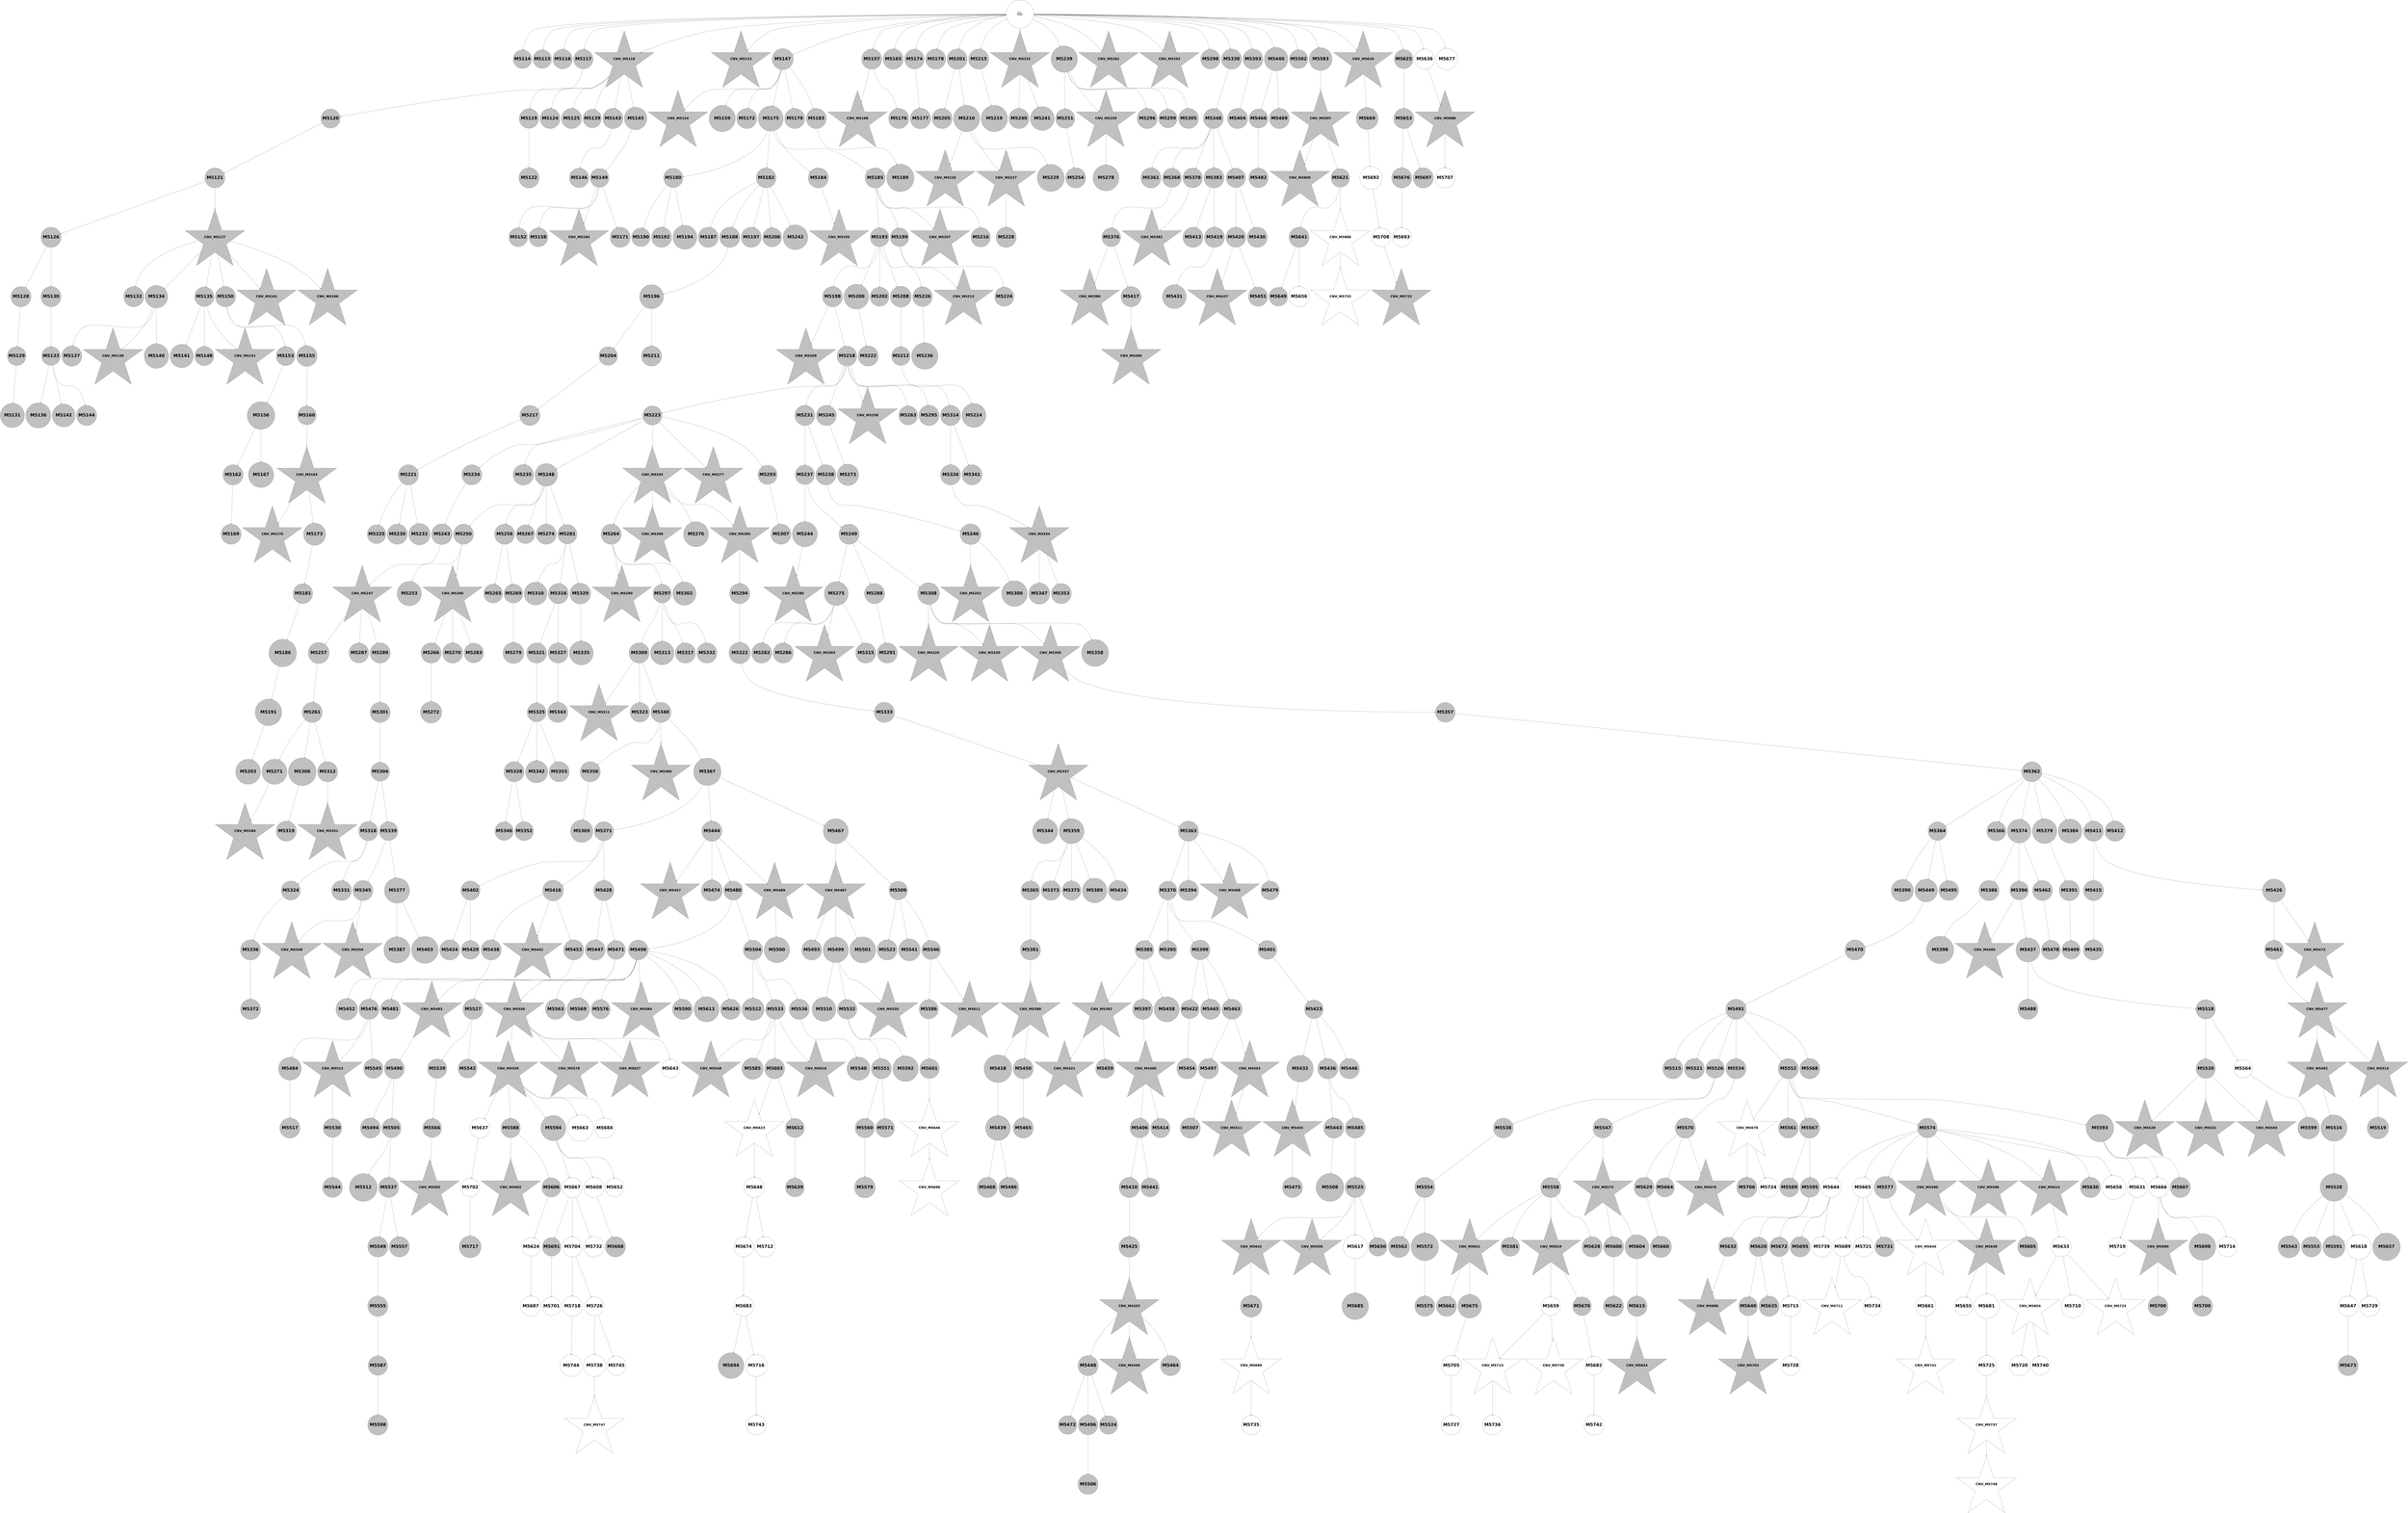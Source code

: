 digraph G { 
5632 -> 5657;
5633 -> 5696;
5122 -> 5123;
5122 -> 5124;
5122 -> 5125;
5122 -> 5126;
5122 -> 5127;
5122 -> 5132;
5122 -> 5156;
5122 -> 5166;
5122 -> 5174;
5122 -> 5183;
5122 -> 5187;
5122 -> 5210;
5122 -> 5224;
5122 -> 5241;
5122 -> 5248;
5122 -> 5271;
5122 -> 5301;
5122 -> 5307;
5122 -> 5347;
5122 -> 5402;
5122 -> 5449;
5122 -> 5511;
5122 -> 5592;
5122 -> 5625;
5122 -> 5634;
5122 -> 5645;
5122 -> 5686;
5634 -> 5662;
5126 -> 5129;
5638 -> 5669;
5127 -> 5128;
5127 -> 5133;
5127 -> 5134;
5127 -> 5148;
5127 -> 5152;
5127 -> 5154;
5128 -> 5131;
5640 -> 5728;
5129 -> 5130;
5641 -> 5689;
5130 -> 5135;
5130 -> 5136;
5642 -> 5663;
5642 -> 5719;
5642 -> 5732;
5645 -> 5697;
5646 -> 5711;
5135 -> 5137;
5135 -> 5139;
5647 -> 5664;
5647 -> 5690;
5136 -> 5141;
5136 -> 5143;
5136 -> 5144;
5136 -> 5159;
5136 -> 5170;
5136 -> 5175;
5137 -> 5138;
5649 -> 5712;
5138 -> 5140;
5650 -> 5658;
5650 -> 5665;
5139 -> 5142;
5651 -> 5680;
5653 -> 5681;
5653 -> 5704;
5653 -> 5748;
5142 -> 5145;
5142 -> 5151;
5142 -> 5153;
5654 -> 5670;
5143 -> 5146;
5143 -> 5147;
5143 -> 5149;
5655 -> 5705;
5144 -> 5150;
5144 -> 5157;
5144 -> 5160;
5656 -> 5682;
5657 -> 5683;
5657 -> 5721;
5660 -> 5671;
5660 -> 5684;
5662 -> 5685;
5662 -> 5706;
5663 -> 5729;
5663 -> 5749;
5152 -> 5155;
5154 -> 5158;
5156 -> 5163;
5156 -> 5168;
5156 -> 5181;
5156 -> 5184;
5156 -> 5188;
5156 -> 5192;
5668 -> 5722;
5668 -> 5739;
5158 -> 5161;
5158 -> 5167;
5158 -> 5173;
5158 -> 5180;
5670 -> 5750;
5159 -> 5162;
5159 -> 5164;
5162 -> 5165;
5674 -> 5698;
5674 -> 5730;
5674 -> 5740;
5675 -> 5699;
5675 -> 5707;
5675 -> 5723;
5164 -> 5169;
5676 -> 5700;
5676 -> 5713;
5676 -> 5741;
5165 -> 5171;
5165 -> 5176;
5166 -> 5177;
5166 -> 5185;
5678 -> 5701;
5679 -> 5691;
5680 -> 5708;
5169 -> 5172;
5681 -> 5724;
5171 -> 5178;
5683 -> 5692;
5172 -> 5179;
5172 -> 5182;
5684 -> 5714;
5685 -> 5702;
5687 -> 5715;
5687 -> 5733;
5690 -> 5734;
5691 -> 5751;
5692 -> 5703;
5692 -> 5725;
5182 -> 5190;
5183 -> 5186;
5695 -> 5742;
5184 -> 5189;
5184 -> 5191;
5184 -> 5193;
5184 -> 5194;
5697 -> 5716;
5698 -> 5720;
5698 -> 5743;
5699 -> 5709;
5700 -> 5710;
5189 -> 5199;
5189 -> 5201;
5189 -> 5203;
5701 -> 5717;
5190 -> 5195;
5191 -> 5196;
5191 -> 5197;
5191 -> 5206;
5191 -> 5215;
5191 -> 5251;
5192 -> 5198;
5193 -> 5204;
5194 -> 5202;
5194 -> 5208;
5194 -> 5216;
5194 -> 5225;
5195 -> 5200;
5707 -> 5718;
5708 -> 5744;
5197 -> 5205;
5711 -> 5726;
5200 -> 5212;
5713 -> 5727;
5713 -> 5735;
5202 -> 5207;
5202 -> 5209;
5202 -> 5211;
5202 -> 5217;
5202 -> 5235;
5714 -> 5736;
5205 -> 5213;
5205 -> 5220;
5717 -> 5731;
5207 -> 5218;
5207 -> 5227;
5208 -> 5222;
5208 -> 5233;
5209 -> 5231;
5210 -> 5214;
5210 -> 5219;
5722 -> 5745;
5724 -> 5737;
5213 -> 5226;
5725 -> 5752;
5727 -> 5753;
5217 -> 5221;
5219 -> 5229;
5219 -> 5236;
5219 -> 5238;
5221 -> 5223;
5734 -> 5746;
5735 -> 5747;
5735 -> 5754;
5224 -> 5228;
5226 -> 5230;
5227 -> 5232;
5227 -> 5240;
5227 -> 5254;
5227 -> 5267;
5227 -> 5272;
5227 -> 5304;
5227 -> 5323;
5230 -> 5234;
5230 -> 5239;
5230 -> 5242;
5232 -> 5243;
5232 -> 5244;
5232 -> 5257;
5232 -> 5264;
5232 -> 5286;
5232 -> 5302;
5746 -> 5755;
5235 -> 5245;
5747 -> 5756;
5236 -> 5237;
5240 -> 5246;
5240 -> 5247;
5241 -> 5249;
5241 -> 5250;
5243 -> 5252;
5246 -> 5253;
5246 -> 5258;
5247 -> 5255;
5248 -> 5260;
5248 -> 5268;
5248 -> 5305;
5248 -> 5308;
5248 -> 5314;
5252 -> 5256;
5253 -> 5289;
5254 -> 5282;
5255 -> 5261;
5255 -> 5309;
5256 -> 5266;
5256 -> 5296;
5256 -> 5298;
5257 -> 5259;
5257 -> 5265;
5257 -> 5276;
5257 -> 5283;
5257 -> 5290;
5258 -> 5284;
5258 -> 5297;
5258 -> 5317;
5259 -> 5262;
5259 -> 5269;
5260 -> 5263;
5264 -> 5273;
5264 -> 5277;
5264 -> 5285;
5264 -> 5294;
5265 -> 5274;
5265 -> 5278;
5266 -> 5270;
5268 -> 5287;
5269 -> 5275;
5269 -> 5279;
5269 -> 5292;
5270 -> 5280;
5270 -> 5315;
5270 -> 5321;
5273 -> 5299;
5273 -> 5306;
5273 -> 5311;
5275 -> 5281;
5278 -> 5288;
5280 -> 5293;
5284 -> 5291;
5284 -> 5295;
5284 -> 5312;
5284 -> 5324;
5290 -> 5319;
5290 -> 5325;
5290 -> 5338;
5294 -> 5303;
5297 -> 5300;
5298 -> 5310;
5302 -> 5316;
5303 -> 5331;
5306 -> 5318;
5306 -> 5322;
5306 -> 5326;
5306 -> 5341;
5310 -> 5313;
5313 -> 5327;
5313 -> 5348;
5315 -> 5328;
5317 -> 5329;
5317 -> 5339;
5317 -> 5359;
5317 -> 5367;
5318 -> 5320;
5318 -> 5332;
5318 -> 5349;
5321 -> 5360;
5323 -> 5335;
5323 -> 5350;
5325 -> 5330;
5325 -> 5336;
5327 -> 5333;
5327 -> 5340;
5330 -> 5334;
5331 -> 5342;
5333 -> 5345;
5334 -> 5337;
5334 -> 5351;
5334 -> 5364;
5335 -> 5343;
5336 -> 5352;
5337 -> 5355;
5337 -> 5361;
5338 -> 5344;
5342 -> 5346;
5343 -> 5356;
5343 -> 5362;
5345 -> 5381;
5346 -> 5353;
5346 -> 5368;
5346 -> 5372;
5347 -> 5357;
5348 -> 5354;
5348 -> 5386;
5349 -> 5365;
5349 -> 5369;
5349 -> 5376;
5354 -> 5358;
5354 -> 5363;
5357 -> 5370;
5357 -> 5377;
5357 -> 5387;
5357 -> 5392;
5357 -> 5416;
5359 -> 5366;
5365 -> 5378;
5366 -> 5371;
5368 -> 5374;
5368 -> 5382;
5368 -> 5384;
5368 -> 5398;
5368 -> 5443;
5371 -> 5373;
5371 -> 5375;
5371 -> 5383;
5371 -> 5388;
5371 -> 5393;
5371 -> 5420;
5371 -> 5421;
5372 -> 5379;
5372 -> 5403;
5372 -> 5417;
5372 -> 5488;
5373 -> 5399;
5373 -> 5458;
5373 -> 5504;
5374 -> 5390;
5376 -> 5380;
5376 -> 5453;
5376 -> 5476;
5377 -> 5385;
5379 -> 5394;
5379 -> 5404;
5379 -> 5408;
5379 -> 5410;
5380 -> 5411;
5380 -> 5425;
5380 -> 5437;
5383 -> 5395;
5383 -> 5405;
5383 -> 5471;
5385 -> 5389;
5385 -> 5426;
5386 -> 5396;
5386 -> 5412;
5387 -> 5391;
5388 -> 5400;
5390 -> 5397;
5392 -> 5422;
5392 -> 5428;
5394 -> 5401;
5394 -> 5406;
5394 -> 5467;
5395 -> 5407;
5397 -> 5427;
5397 -> 5459;
5400 -> 5418;
5401 -> 5430;
5401 -> 5468;
5402 -> 5413;
5405 -> 5414;
5405 -> 5446;
5406 -> 5409;
5408 -> 5431;
5408 -> 5454;
5408 -> 5472;
5409 -> 5415;
5409 -> 5423;
5410 -> 5432;
5411 -> 5433;
5411 -> 5438;
5415 -> 5419;
5415 -> 5450;
5416 -> 5429;
5416 -> 5439;
5419 -> 5434;
5420 -> 5424;
5420 -> 5435;
5424 -> 5444;
5425 -> 5447;
5425 -> 5451;
5425 -> 5462;
5426 -> 5469;
5427 -> 5448;
5428 -> 5440;
5429 -> 5436;
5429 -> 5460;
5431 -> 5463;
5432 -> 5441;
5432 -> 5445;
5432 -> 5455;
5434 -> 5442;
5435 -> 5470;
5435 -> 5482;
5437 -> 5456;
5437 -> 5480;
5441 -> 5464;
5442 -> 5457;
5442 -> 5465;
5442 -> 5473;
5445 -> 5452;
5445 -> 5494;
5446 -> 5497;
5446 -> 5527;
5447 -> 5461;
5448 -> 5477;
5448 -> 5495;
5449 -> 5475;
5449 -> 5478;
5452 -> 5517;
5453 -> 5466;
5453 -> 5483;
5453 -> 5489;
5453 -> 5498;
5457 -> 5481;
5457 -> 5505;
5457 -> 5533;
5458 -> 5479;
5459 -> 5474;
5462 -> 5485;
5464 -> 5484;
5470 -> 5486;
5471 -> 5487;
5472 -> 5506;
5472 -> 5512;
5475 -> 5491;
5476 -> 5496;
5476 -> 5518;
5479 -> 5500;
5480 -> 5490;
5480 -> 5492;
5485 -> 5493;
5485 -> 5522;
5485 -> 5554;
5486 -> 5501;
5486 -> 5523;
5489 -> 5507;
5489 -> 5513;
5492 -> 5499;
5493 -> 5526;
5494 -> 5534;
5496 -> 5502;
5496 -> 5508;
5496 -> 5510;
5498 -> 5509;
5499 -> 5503;
5499 -> 5514;
5500 -> 5524;
5500 -> 5530;
5500 -> 5535;
5500 -> 5543;
5500 -> 5561;
5500 -> 5577;
5501 -> 5525;
5505 -> 5515;
5506 -> 5516;
5507 -> 5536;
5507 -> 5559;
5507 -> 5572;
5507 -> 5578;
5507 -> 5585;
5507 -> 5593;
5507 -> 5599;
5507 -> 5622;
5507 -> 5635;
5508 -> 5519;
5508 -> 5541;
5508 -> 5544;
5512 -> 5520;
5513 -> 5531;
5513 -> 5542;
5513 -> 5545;
5514 -> 5521;
5514 -> 5546;
5518 -> 5532;
5518 -> 5550;
5518 -> 5555;
5522 -> 5539;
5523 -> 5528;
5525 -> 5537;
5527 -> 5529;
5527 -> 5573;
5529 -> 5538;
5529 -> 5540;
5529 -> 5574;
5534 -> 5565;
5534 -> 5626;
5534 -> 5651;
5534 -> 5659;
5535 -> 5547;
5535 -> 5556;
5536 -> 5548;
5536 -> 5551;
5537 -> 5552;
5537 -> 5562;
5537 -> 5600;
5537 -> 5627;
5537 -> 5666;
5539 -> 5553;
5541 -> 5560;
5541 -> 5601;
5542 -> 5557;
5542 -> 5594;
5542 -> 5612;
5542 -> 5619;
5543 -> 5579;
5545 -> 5549;
5546 -> 5558;
5546 -> 5566;
5547 -> 5563;
5548 -> 5575;
5555 -> 5595;
5555 -> 5620;
5556 -> 5567;
5556 -> 5582;
5558 -> 5564;
5559 -> 5568;
5559 -> 5587;
5559 -> 5636;
5559 -> 5652;
5560 -> 5569;
5560 -> 5580;
5561 -> 5570;
5561 -> 5576;
5561 -> 5583;
5561 -> 5602;
5561 -> 5687;
5563 -> 5571;
5563 -> 5581;
5564 -> 5596;
5567 -> 5590;
5567 -> 5628;
5567 -> 5637;
5567 -> 5660;
5568 -> 5597;
5568 -> 5603;
5568 -> 5646;
5568 -> 5672;
5568 -> 5693;
5569 -> 5588;
5573 -> 5608;
5575 -> 5591;
5576 -> 5598;
5576 -> 5604;
5579 -> 5638;
5579 -> 5673;
5579 -> 5688;
5581 -> 5584;
5582 -> 5609;
5582 -> 5613;
5583 -> 5586;
5583 -> 5589;
5583 -> 5605;
5583 -> 5623;
5583 -> 5639;
5583 -> 5653;
5583 -> 5667;
5583 -> 5674;
5586 -> 5654;
5589 -> 5614;
5589 -> 5647;
5592 -> 5606;
5595 -> 5610;
5596 -> 5607;
5597 -> 5611;
5597 -> 5615;
5602 -> 5616;
5602 -> 5640;
5602 -> 5675;
5603 -> 5617;
5603 -> 5661;
5603 -> 5676;
5604 -> 5629;
5604 -> 5641;
5606 -> 5618;
5606 -> 5630;
5609 -> 5631;
5610 -> 5655;
5612 -> 5621;
5612 -> 5632;
5613 -> 5624;
5615 -> 5633;
5617 -> 5677;
5621 -> 5648;
5623 -> 5642;
5624 -> 5643;
5625 -> 5678;
5626 -> 5694;
5627 -> 5656;
5627 -> 5738;
5628 -> 5668;
5628 -> 5679;
5629 -> 5644;
5629 -> 5649;
5630 -> 5650;
5630 -> 5695;
5122 [label="GL" fontname="arial-bold" fontsize=56 width=5 height=5];
5123 [shape=circle style=filled fillcolor=grey fontname="helvetica-bold" fontsize=56 label="M5114" width=3.08 height=2 ];
5124 [shape=circle style=filled fillcolor=grey fontname="helvetica-bold" fontsize=56 label="M5115" width=3.2 height=2 ];
5125 [shape=circle style=filled fillcolor=grey fontname="helvetica-bold" fontsize=56 label="M5116" width=2.3 height=2 ];
5126 [shape=circle style=filled fillcolor=grey fontname="helvetica-bold" fontsize=56 label="M5117" width=2.33 height=2 ];
5127 [shape=star style=filled fillcolor=grey fontname="helvetica-bold" fontsize=42 label="CNV_M5118"];
5128 [shape=circle style=filled fillcolor=grey fontname="helvetica-bold" fontsize=56 label="M5119" width=2.27 height=2 ];
5129 [shape=circle style=filled fillcolor=grey fontname="helvetica-bold" fontsize=56 label="M5120" width=2.46 height=2 ];
5130 [shape=circle style=filled fillcolor=grey fontname="helvetica-bold" fontsize=56 label="M5121" width=2.09 height=2 ];
5131 [shape=circle style=filled fillcolor=grey fontname="helvetica-bold" fontsize=56 label="M5122" width=0.63 height=2 ];
5132 [shape=star style=filled fillcolor=grey fontname="helvetica-bold" fontsize=42 label="CNV_M5123"];
5133 [shape=circle style=filled fillcolor=grey fontname="helvetica-bold" fontsize=56 label="M5124" width=3.61 height=2 ];
5134 [shape=circle style=filled fillcolor=grey fontname="helvetica-bold" fontsize=56 label="M5125" width=1.5 height=2 ];
5135 [shape=circle style=filled fillcolor=grey fontname="helvetica-bold" fontsize=56 label="M5126" width=0.81 height=2 ];
5136 [shape=star style=filled fillcolor=grey fontname="helvetica-bold" fontsize=42 label="CNV_M5127"];
5137 [shape=circle style=filled fillcolor=grey fontname="helvetica-bold" fontsize=56 label="M5128" width=1.45 height=2 ];
5138 [shape=circle style=filled fillcolor=grey fontname="helvetica-bold" fontsize=56 label="M5129" width=2.89 height=2 ];
5139 [shape=circle style=filled fillcolor=grey fontname="helvetica-bold" fontsize=56 label="M5130" width=0.66 height=2 ];
5140 [shape=circle style=filled fillcolor=grey fontname="helvetica-bold" fontsize=56 label="M5131" width=4.35 height=2 ];
5141 [shape=circle style=filled fillcolor=grey fontname="helvetica-bold" fontsize=56 label="M5132" width=1.54 height=2 ];
5142 [shape=circle style=filled fillcolor=grey fontname="helvetica-bold" fontsize=56 label="M5133" width=3.06 height=2 ];
5143 [shape=circle style=filled fillcolor=grey fontname="helvetica-bold" fontsize=56 label="M5134" width=4.06 height=2 ];
5144 [shape=circle style=filled fillcolor=grey fontname="helvetica-bold" fontsize=56 label="M5135" width=2.3 height=2 ];
5145 [shape=circle style=filled fillcolor=grey fontname="helvetica-bold" fontsize=56 label="M5136" width=4.52 height=2 ];
5146 [shape=circle style=filled fillcolor=grey fontname="helvetica-bold" fontsize=56 label="M5137" width=1.2 height=2 ];
5147 [shape=star style=filled fillcolor=grey fontname="helvetica-bold" fontsize=42 label="CNV_M5138"];
5148 [shape=circle style=filled fillcolor=grey fontname="helvetica-bold" fontsize=56 label="M5139" width=3.26 height=2 ];
5149 [shape=circle style=filled fillcolor=grey fontname="helvetica-bold" fontsize=56 label="M5140" width=4.42 height=2 ];
5150 [shape=circle style=filled fillcolor=grey fontname="helvetica-bold" fontsize=56 label="M5141" width=4.19 height=2 ];
5151 [shape=circle style=filled fillcolor=grey fontname="helvetica-bold" fontsize=56 label="M5142" width=4.11 height=2 ];
5152 [shape=circle style=filled fillcolor=grey fontname="helvetica-bold" fontsize=56 label="M5143" width=0.24 height=2 ];
5153 [shape=circle style=filled fillcolor=grey fontname="helvetica-bold" fontsize=56 label="M5144" width=1.26 height=2 ];
5154 [shape=circle style=filled fillcolor=grey fontname="helvetica-bold" fontsize=56 label="M5145" width=4.06 height=2 ];
5155 [shape=circle style=filled fillcolor=grey fontname="helvetica-bold" fontsize=56 label="M5146" width=3.48 height=2 ];
5156 [shape=circle style=filled fillcolor=grey fontname="helvetica-bold" fontsize=56 label="M5147" width=3.79 height=2 ];
5157 [shape=circle style=filled fillcolor=grey fontname="helvetica-bold" fontsize=56 label="M5148" width=2.5 height=2 ];
5158 [shape=circle style=filled fillcolor=grey fontname="helvetica-bold" fontsize=56 label="M5149" width=2.86 height=2 ];
5159 [shape=circle style=filled fillcolor=grey fontname="helvetica-bold" fontsize=56 label="M5150" width=3.63 height=2 ];
5160 [shape=star style=filled fillcolor=grey fontname="helvetica-bold" fontsize=42 label="CNV_M5151"];
5161 [shape=circle style=filled fillcolor=grey fontname="helvetica-bold" fontsize=56 label="M5152" width=2.83 height=2 ];
5162 [shape=circle style=filled fillcolor=grey fontname="helvetica-bold" fontsize=56 label="M5153" width=2.62 height=2 ];
5163 [shape=star style=filled fillcolor=grey fontname="helvetica-bold" fontsize=42 label="CNV_M5154"];
5164 [shape=circle style=filled fillcolor=grey fontname="helvetica-bold" fontsize=56 label="M5155" width=3.69 height=2 ];
5165 [shape=circle style=filled fillcolor=grey fontname="helvetica-bold" fontsize=56 label="M5156" width=4.95 height=2 ];
5166 [shape=circle style=filled fillcolor=grey fontname="helvetica-bold" fontsize=56 label="M5157" width=1.96 height=2 ];
5167 [shape=circle style=filled fillcolor=grey fontname="helvetica-bold" fontsize=56 label="M5158" width=2.73 height=2 ];
5168 [shape=circle style=filled fillcolor=grey fontname="helvetica-bold" fontsize=56 label="M5159" width=4.72 height=2 ];
5169 [shape=circle style=filled fillcolor=grey fontname="helvetica-bold" fontsize=56 label="M5160" width=2.9 height=2 ];
5170 [shape=star style=filled fillcolor=grey fontname="helvetica-bold" fontsize=42 label="CNV_M5161"];
5171 [shape=circle style=filled fillcolor=grey fontname="helvetica-bold" fontsize=56 label="M5162" width=0.77 height=2 ];
5172 [shape=star style=filled fillcolor=grey fontname="helvetica-bold" fontsize=42 label="CNV_M5163"];
5173 [shape=star style=filled fillcolor=grey fontname="helvetica-bold" fontsize=42 label="CNV_M5164"];
5174 [shape=circle style=filled fillcolor=grey fontname="helvetica-bold" fontsize=56 label="M5165" width=0.89 height=2 ];
5175 [shape=star style=filled fillcolor=grey fontname="helvetica-bold" fontsize=42 label="CNV_M5166"];
5176 [shape=circle style=filled fillcolor=grey fontname="helvetica-bold" fontsize=56 label="M5167" width=4.55 height=2 ];
5177 [shape=star style=filled fillcolor=grey fontname="helvetica-bold" fontsize=42 label="CNV_M5168"];
5178 [shape=circle style=filled fillcolor=grey fontname="helvetica-bold" fontsize=56 label="M5169" width=1.49 height=2 ];
5179 [shape=star style=filled fillcolor=grey fontname="helvetica-bold" fontsize=42 label="CNV_M5170"];
5180 [shape=circle style=filled fillcolor=grey fontname="helvetica-bold" fontsize=56 label="M5171" width=1.77 height=2 ];
5181 [shape=circle style=filled fillcolor=grey fontname="helvetica-bold" fontsize=56 label="M5172" width=1.95 height=2 ];
5182 [shape=circle style=filled fillcolor=grey fontname="helvetica-bold" fontsize=56 label="M5173" width=3.99 height=2 ];
5183 [shape=circle style=filled fillcolor=grey fontname="helvetica-bold" fontsize=56 label="M5174" width=3.53 height=2 ];
5184 [shape=circle style=filled fillcolor=grey fontname="helvetica-bold" fontsize=56 label="M5175" width=4.51 height=2 ];
5185 [shape=circle style=filled fillcolor=grey fontname="helvetica-bold" fontsize=56 label="M5176" width=0.32 height=2 ];
5186 [shape=circle style=filled fillcolor=grey fontname="helvetica-bold" fontsize=56 label="M5177" width=3.68 height=2 ];
5187 [shape=circle style=filled fillcolor=grey fontname="helvetica-bold" fontsize=56 label="M5178" width=2.01 height=2 ];
5188 [shape=circle style=filled fillcolor=grey fontname="helvetica-bold" fontsize=56 label="M5179" width=0.34 height=2 ];
5189 [shape=circle style=filled fillcolor=grey fontname="helvetica-bold" fontsize=56 label="M5180" width=2.39 height=2 ];
5190 [shape=circle style=filled fillcolor=grey fontname="helvetica-bold" fontsize=56 label="M5181" width=3.55 height=2 ];
5191 [shape=circle style=filled fillcolor=grey fontname="helvetica-bold" fontsize=56 label="M5182" width=3.56 height=2 ];
5192 [shape=circle style=filled fillcolor=grey fontname="helvetica-bold" fontsize=56 label="M5183" width=0.24 height=2 ];
5193 [shape=circle style=filled fillcolor=grey fontname="helvetica-bold" fontsize=56 label="M5184" width=3.61 height=2 ];
5194 [shape=circle style=filled fillcolor=grey fontname="helvetica-bold" fontsize=56 label="M5185" width=0.23 height=2 ];
5195 [shape=circle style=filled fillcolor=grey fontname="helvetica-bold" fontsize=56 label="M5186" width=4.95 height=2 ];
5196 [shape=circle style=filled fillcolor=grey fontname="helvetica-bold" fontsize=56 label="M5187" width=1.79 height=2 ];
5197 [shape=circle style=filled fillcolor=grey fontname="helvetica-bold" fontsize=56 label="M5188" width=1.34 height=2 ];
5198 [shape=circle style=filled fillcolor=grey fontname="helvetica-bold" fontsize=56 label="M5189" width=4.93 height=2 ];
5199 [shape=circle style=filled fillcolor=grey fontname="helvetica-bold" fontsize=56 label="M5190" width=3.21 height=2 ];
5200 [shape=circle style=filled fillcolor=grey fontname="helvetica-bold" fontsize=56 label="M5191" width=4.77 height=2 ];
5201 [shape=circle style=filled fillcolor=grey fontname="helvetica-bold" fontsize=56 label="M5192" width=1.48 height=2 ];
5202 [shape=circle style=filled fillcolor=grey fontname="helvetica-bold" fontsize=56 label="M5193" width=2.82 height=2 ];
5203 [shape=circle style=filled fillcolor=grey fontname="helvetica-bold" fontsize=56 label="M5194" width=4.3 height=2 ];
5204 [shape=star style=filled fillcolor=grey fontname="helvetica-bold" fontsize=42 label="CNV_M5195"];
5205 [shape=circle style=filled fillcolor=grey fontname="helvetica-bold" fontsize=56 label="M5196" width=4.3 height=2 ];
5206 [shape=circle style=filled fillcolor=grey fontname="helvetica-bold" fontsize=56 label="M5197" width=3.61 height=2 ];
5207 [shape=circle style=filled fillcolor=grey fontname="helvetica-bold" fontsize=56 label="M5198" width=0.06 height=2 ];
5208 [shape=circle style=filled fillcolor=grey fontname="helvetica-bold" fontsize=56 label="M5199" width=3.28 height=2 ];
5209 [shape=circle style=filled fillcolor=grey fontname="helvetica-bold" fontsize=56 label="M5200" width=4.46 height=2 ];
5210 [shape=circle style=filled fillcolor=grey fontname="helvetica-bold" fontsize=56 label="M5201" width=0.03 height=2 ];
5211 [shape=circle style=filled fillcolor=grey fontname="helvetica-bold" fontsize=56 label="M5202" width=2.62 height=2 ];
5212 [shape=circle style=filled fillcolor=grey fontname="helvetica-bold" fontsize=56 label="M5203" width=4.49 height=2 ];
5213 [shape=circle style=filled fillcolor=grey fontname="helvetica-bold" fontsize=56 label="M5204" width=3.02 height=2 ];
5214 [shape=circle style=filled fillcolor=grey fontname="helvetica-bold" fontsize=56 label="M5205" width=1.22 height=2 ];
5215 [shape=circle style=filled fillcolor=grey fontname="helvetica-bold" fontsize=56 label="M5206" width=3.41 height=2 ];
5216 [shape=star style=filled fillcolor=grey fontname="helvetica-bold" fontsize=42 label="CNV_M5207"];
5217 [shape=circle style=filled fillcolor=grey fontname="helvetica-bold" fontsize=56 label="M5208" width=3.75 height=2 ];
5218 [shape=star style=filled fillcolor=grey fontname="helvetica-bold" fontsize=42 label="CNV_M5209"];
5219 [shape=circle style=filled fillcolor=grey fontname="helvetica-bold" fontsize=56 label="M5210" width=4.72 height=2 ];
5220 [shape=circle style=filled fillcolor=grey fontname="helvetica-bold" fontsize=56 label="M5211" width=1.26 height=2 ];
5221 [shape=circle style=filled fillcolor=grey fontname="helvetica-bold" fontsize=56 label="M5212" width=3.35 height=2 ];
5222 [shape=star style=filled fillcolor=grey fontname="helvetica-bold" fontsize=42 label="CNV_M5213"];
5223 [shape=circle style=filled fillcolor=grey fontname="helvetica-bold" fontsize=56 label="M5214" width=4.31 height=2 ];
5224 [shape=circle style=filled fillcolor=grey fontname="helvetica-bold" fontsize=56 label="M5215" width=0.17 height=2 ];
5225 [shape=circle style=filled fillcolor=grey fontname="helvetica-bold" fontsize=56 label="M5216" width=2.39 height=2 ];
5226 [shape=circle style=filled fillcolor=grey fontname="helvetica-bold" fontsize=56 label="M5217" width=0.38 height=2 ];
5227 [shape=circle style=filled fillcolor=grey fontname="helvetica-bold" fontsize=56 label="M5218" width=2.17 height=2 ];
5228 [shape=circle style=filled fillcolor=grey fontname="helvetica-bold" fontsize=56 label="M5219" width=4.73 height=2 ];
5229 [shape=star style=filled fillcolor=grey fontname="helvetica-bold" fontsize=42 label="CNV_M5220"];
5230 [shape=circle style=filled fillcolor=grey fontname="helvetica-bold" fontsize=56 label="M5221" width=1.03 height=2 ];
5231 [shape=circle style=filled fillcolor=grey fontname="helvetica-bold" fontsize=56 label="M5222" width=0.58 height=2 ];
5232 [shape=circle style=filled fillcolor=grey fontname="helvetica-bold" fontsize=56 label="M5223" width=2.49 height=2 ];
5233 [shape=circle style=filled fillcolor=grey fontname="helvetica-bold" fontsize=56 label="M5224" width=2.51 height=2 ];
5234 [shape=circle style=filled fillcolor=grey fontname="helvetica-bold" fontsize=56 label="M5225" width=2.87 height=2 ];
5235 [shape=circle style=filled fillcolor=grey fontname="helvetica-bold" fontsize=56 label="M5226" width=3.54 height=2 ];
5236 [shape=star style=filled fillcolor=grey fontname="helvetica-bold" fontsize=42 label="CNV_M5227"];
5237 [shape=circle style=filled fillcolor=grey fontname="helvetica-bold" fontsize=56 label="M5228" width=0.11 height=2 ];
5238 [shape=circle style=filled fillcolor=grey fontname="helvetica-bold" fontsize=56 label="M5229" width=4.86 height=2 ];
5239 [shape=circle style=filled fillcolor=grey fontname="helvetica-bold" fontsize=56 label="M5230" width=0.81 height=2 ];
5240 [shape=circle style=filled fillcolor=grey fontname="helvetica-bold" fontsize=56 label="M5231" width=1.62 height=2 ];
5241 [shape=star style=filled fillcolor=grey fontname="helvetica-bold" fontsize=42 label="CNV_M5232"];
5242 [shape=circle style=filled fillcolor=grey fontname="helvetica-bold" fontsize=56 label="M5233" width=3.85 height=2 ];
5243 [shape=circle style=filled fillcolor=grey fontname="helvetica-bold" fontsize=56 label="M5234" width=1.59 height=2 ];
5244 [shape=circle style=filled fillcolor=grey fontname="helvetica-bold" fontsize=56 label="M5235" width=3.69 height=2 ];
5245 [shape=circle style=filled fillcolor=grey fontname="helvetica-bold" fontsize=56 label="M5236" width=4.75 height=2 ];
5246 [shape=circle style=filled fillcolor=grey fontname="helvetica-bold" fontsize=56 label="M5237" width=3.46 height=2 ];
5247 [shape=circle style=filled fillcolor=grey fontname="helvetica-bold" fontsize=56 label="M5238" width=0.39 height=2 ];
5248 [shape=circle style=filled fillcolor=grey fontname="helvetica-bold" fontsize=56 label="M5239" width=4.74 height=2 ];
5249 [shape=circle style=filled fillcolor=grey fontname="helvetica-bold" fontsize=56 label="M5240" width=1.82 height=2 ];
5250 [shape=circle style=filled fillcolor=grey fontname="helvetica-bold" fontsize=56 label="M5241" width=4.29 height=2 ];
5251 [shape=circle style=filled fillcolor=grey fontname="helvetica-bold" fontsize=56 label="M5242" width=4.46 height=2 ];
5252 [shape=circle style=filled fillcolor=grey fontname="helvetica-bold" fontsize=56 label="M5243" width=3.71 height=2 ];
5253 [shape=circle style=filled fillcolor=grey fontname="helvetica-bold" fontsize=56 label="M5244" width=4.5 height=2 ];
5254 [shape=circle style=filled fillcolor=grey fontname="helvetica-bold" fontsize=56 label="M5245" width=1.56 height=2 ];
5255 [shape=circle style=filled fillcolor=grey fontname="helvetica-bold" fontsize=56 label="M5246" width=3.72 height=2 ];
5256 [shape=star style=filled fillcolor=grey fontname="helvetica-bold" fontsize=42 label="CNV_M5247"];
5257 [shape=circle style=filled fillcolor=grey fontname="helvetica-bold" fontsize=56 label="M5248" width=4.06 height=2 ];
5258 [shape=circle style=filled fillcolor=grey fontname="helvetica-bold" fontsize=56 label="M5249" width=1.18 height=2 ];
5259 [shape=circle style=filled fillcolor=grey fontname="helvetica-bold" fontsize=56 label="M5250" width=2.03 height=2 ];
5260 [shape=circle style=filled fillcolor=grey fontname="helvetica-bold" fontsize=56 label="M5251" width=2.41 height=2 ];
5261 [shape=star style=filled fillcolor=grey fontname="helvetica-bold" fontsize=42 label="CNV_M5252"];
5262 [shape=circle style=filled fillcolor=grey fontname="helvetica-bold" fontsize=56 label="M5253" width=4.38 height=2 ];
5263 [shape=circle style=filled fillcolor=grey fontname="helvetica-bold" fontsize=56 label="M5254" width=0.81 height=2 ];
5264 [shape=star style=filled fillcolor=grey fontname="helvetica-bold" fontsize=42 label="CNV_M5255"];
5265 [shape=circle style=filled fillcolor=grey fontname="helvetica-bold" fontsize=56 label="M5256" width=1.06 height=2 ];
5266 [shape=circle style=filled fillcolor=grey fontname="helvetica-bold" fontsize=56 label="M5257" width=3.76 height=2 ];
5267 [shape=star style=filled fillcolor=grey fontname="helvetica-bold" fontsize=42 label="CNV_M5258"];
5268 [shape=star style=filled fillcolor=grey fontname="helvetica-bold" fontsize=42 label="CNV_M5259"];
5269 [shape=star style=filled fillcolor=grey fontname="helvetica-bold" fontsize=42 label="CNV_M5260"];
5270 [shape=circle style=filled fillcolor=grey fontname="helvetica-bold" fontsize=56 label="M5261" width=2.02 height=2 ];
5271 [shape=star style=filled fillcolor=grey fontname="helvetica-bold" fontsize=42 label="CNV_M5262"];
5272 [shape=circle style=filled fillcolor=grey fontname="helvetica-bold" fontsize=56 label="M5263" width=2.72 height=2 ];
5273 [shape=circle style=filled fillcolor=grey fontname="helvetica-bold" fontsize=56 label="M5264" width=0.24 height=2 ];
5274 [shape=circle style=filled fillcolor=grey fontname="helvetica-bold" fontsize=56 label="M5265" width=2.79 height=2 ];
5275 [shape=circle style=filled fillcolor=grey fontname="helvetica-bold" fontsize=56 label="M5266" width=0.87 height=2 ];
5276 [shape=circle style=filled fillcolor=grey fontname="helvetica-bold" fontsize=56 label="M5267" width=2.84 height=2 ];
5277 [shape=star style=filled fillcolor=grey fontname="helvetica-bold" fontsize=42 label="CNV_M5268"];
5278 [shape=circle style=filled fillcolor=grey fontname="helvetica-bold" fontsize=56 label="M5269" width=2.72 height=2 ];
5279 [shape=circle style=filled fillcolor=grey fontname="helvetica-bold" fontsize=56 label="M5270" width=1.94 height=2 ];
5280 [shape=circle style=filled fillcolor=grey fontname="helvetica-bold" fontsize=56 label="M5271" width=4.52 height=2 ];
5281 [shape=circle style=filled fillcolor=grey fontname="helvetica-bold" fontsize=56 label="M5272" width=3.84 height=2 ];
5282 [shape=circle style=filled fillcolor=grey fontname="helvetica-bold" fontsize=56 label="M5273" width=3.83 height=2 ];
5283 [shape=circle style=filled fillcolor=grey fontname="helvetica-bold" fontsize=56 label="M5274" width=0.69 height=2 ];
5284 [shape=circle style=filled fillcolor=grey fontname="helvetica-bold" fontsize=56 label="M5275" width=4.29 height=2 ];
5285 [shape=circle style=filled fillcolor=grey fontname="helvetica-bold" fontsize=56 label="M5276" width=4.49 height=2 ];
5286 [shape=star style=filled fillcolor=grey fontname="helvetica-bold" fontsize=42 label="CNV_M5277"];
5287 [shape=circle style=filled fillcolor=grey fontname="helvetica-bold" fontsize=56 label="M5278" width=4.66 height=2 ];
5288 [shape=circle style=filled fillcolor=grey fontname="helvetica-bold" fontsize=56 label="M5279" width=3.76 height=2 ];
5289 [shape=star style=filled fillcolor=grey fontname="helvetica-bold" fontsize=42 label="CNV_M5280"];
5290 [shape=circle style=filled fillcolor=grey fontname="helvetica-bold" fontsize=56 label="M5281" width=2.43 height=2 ];
5291 [shape=circle style=filled fillcolor=grey fontname="helvetica-bold" fontsize=56 label="M5282" width=1.71 height=2 ];
5292 [shape=circle style=filled fillcolor=grey fontname="helvetica-bold" fontsize=56 label="M5283" width=3.52 height=2 ];
5293 [shape=star style=filled fillcolor=grey fontname="helvetica-bold" fontsize=42 label="CNV_M5284"];
5294 [shape=star style=filled fillcolor=grey fontname="helvetica-bold" fontsize=42 label="CNV_M5285"];
5295 [shape=circle style=filled fillcolor=grey fontname="helvetica-bold" fontsize=56 label="M5286" width=0.71 height=2 ];
5296 [shape=circle style=filled fillcolor=grey fontname="helvetica-bold" fontsize=56 label="M5287" width=3.55 height=2 ];
5297 [shape=circle style=filled fillcolor=grey fontname="helvetica-bold" fontsize=56 label="M5288" width=1.49 height=2 ];
5298 [shape=circle style=filled fillcolor=grey fontname="helvetica-bold" fontsize=56 label="M5289" width=1.89 height=2 ];
5299 [shape=star style=filled fillcolor=grey fontname="helvetica-bold" fontsize=42 label="CNV_M5290"];
5300 [shape=circle style=filled fillcolor=grey fontname="helvetica-bold" fontsize=56 label="M5291" width=1.57 height=2 ];
5301 [shape=star style=filled fillcolor=grey fontname="helvetica-bold" fontsize=42 label="CNV_M5292"];
5302 [shape=circle style=filled fillcolor=grey fontname="helvetica-bold" fontsize=56 label="M5293" width=2.45 height=2 ];
5303 [shape=circle style=filled fillcolor=grey fontname="helvetica-bold" fontsize=56 label="M5294" width=0.4 height=2 ];
5304 [shape=circle style=filled fillcolor=grey fontname="helvetica-bold" fontsize=56 label="M5295" width=1.61 height=2 ];
5305 [shape=circle style=filled fillcolor=grey fontname="helvetica-bold" fontsize=56 label="M5296" width=0.79 height=2 ];
5306 [shape=circle style=filled fillcolor=grey fontname="helvetica-bold" fontsize=56 label="M5297" width=3.24 height=2 ];
5307 [shape=circle style=filled fillcolor=grey fontname="helvetica-bold" fontsize=56 label="M5298" width=3.5 height=2 ];
5308 [shape=circle style=filled fillcolor=grey fontname="helvetica-bold" fontsize=56 label="M5299" width=3.32 height=2 ];
5309 [shape=circle style=filled fillcolor=grey fontname="helvetica-bold" fontsize=56 label="M5300" width=4.61 height=2 ];
5310 [shape=circle style=filled fillcolor=grey fontname="helvetica-bold" fontsize=56 label="M5301" width=0.49 height=2 ];
5311 [shape=circle style=filled fillcolor=grey fontname="helvetica-bold" fontsize=56 label="M5302" width=4.18 height=2 ];
5312 [shape=star style=filled fillcolor=grey fontname="helvetica-bold" fontsize=42 label="CNV_M5303"];
5313 [shape=circle style=filled fillcolor=grey fontname="helvetica-bold" fontsize=56 label="M5304" width=2.88 height=2 ];
5314 [shape=circle style=filled fillcolor=grey fontname="helvetica-bold" fontsize=56 label="M5305" width=2.07 height=2 ];
5315 [shape=circle style=filled fillcolor=grey fontname="helvetica-bold" fontsize=56 label="M5306" width=4.98 height=2 ];
5316 [shape=circle style=filled fillcolor=grey fontname="helvetica-bold" fontsize=56 label="M5307" width=1.56 height=2 ];
5317 [shape=circle style=filled fillcolor=grey fontname="helvetica-bold" fontsize=56 label="M5308" width=3.92 height=2 ];
5318 [shape=circle style=filled fillcolor=grey fontname="helvetica-bold" fontsize=56 label="M5309" width=0.05 height=2 ];
5319 [shape=circle style=filled fillcolor=grey fontname="helvetica-bold" fontsize=56 label="M5310" width=4.11 height=2 ];
5320 [shape=star style=filled fillcolor=grey fontname="helvetica-bold" fontsize=42 label="CNV_M5311"];
5321 [shape=circle style=filled fillcolor=grey fontname="helvetica-bold" fontsize=56 label="M5312" width=1.45 height=2 ];
5322 [shape=circle style=filled fillcolor=grey fontname="helvetica-bold" fontsize=56 label="M5313" width=4.22 height=2 ];
5323 [shape=circle style=filled fillcolor=grey fontname="helvetica-bold" fontsize=56 label="M5314" width=1.48 height=2 ];
5324 [shape=circle style=filled fillcolor=grey fontname="helvetica-bold" fontsize=56 label="M5315" width=0.72 height=2 ];
5325 [shape=circle style=filled fillcolor=grey fontname="helvetica-bold" fontsize=56 label="M5316" width=1.86 height=2 ];
5326 [shape=circle style=filled fillcolor=grey fontname="helvetica-bold" fontsize=56 label="M5317" width=1.58 height=2 ];
5327 [shape=circle style=filled fillcolor=grey fontname="helvetica-bold" fontsize=56 label="M5318" width=3.45 height=2 ];
5328 [shape=circle style=filled fillcolor=grey fontname="helvetica-bold" fontsize=56 label="M5319" width=1.79 height=2 ];
5329 [shape=star style=filled fillcolor=grey fontname="helvetica-bold" fontsize=42 label="CNV_M5320"];
5330 [shape=circle style=filled fillcolor=grey fontname="helvetica-bold" fontsize=56 label="M5321" width=0.43 height=2 ];
5331 [shape=circle style=filled fillcolor=grey fontname="helvetica-bold" fontsize=56 label="M5322" width=3.83 height=2 ];
5332 [shape=circle style=filled fillcolor=grey fontname="helvetica-bold" fontsize=56 label="M5323" width=2.35 height=2 ];
5333 [shape=circle style=filled fillcolor=grey fontname="helvetica-bold" fontsize=56 label="M5324" width=2.56 height=2 ];
5334 [shape=circle style=filled fillcolor=grey fontname="helvetica-bold" fontsize=56 label="M5325" width=2.81 height=2 ];
5335 [shape=circle style=filled fillcolor=grey fontname="helvetica-bold" fontsize=56 label="M5326" width=1.87 height=2 ];
5336 [shape=circle style=filled fillcolor=grey fontname="helvetica-bold" fontsize=56 label="M5327" width=2.07 height=2 ];
5337 [shape=circle style=filled fillcolor=grey fontname="helvetica-bold" fontsize=56 label="M5328" width=1.87 height=2 ];
5338 [shape=circle style=filled fillcolor=grey fontname="helvetica-bold" fontsize=56 label="M5329" width=3.74 height=2 ];
5339 [shape=star style=filled fillcolor=grey fontname="helvetica-bold" fontsize=42 label="CNV_M5330"];
5340 [shape=circle style=filled fillcolor=grey fontname="helvetica-bold" fontsize=56 label="M5331" width=2.11 height=2 ];
5341 [shape=circle style=filled fillcolor=grey fontname="helvetica-bold" fontsize=56 label="M5332" width=0.07 height=2 ];
5342 [shape=circle style=filled fillcolor=grey fontname="helvetica-bold" fontsize=56 label="M5333" width=1.7 height=2 ];
5343 [shape=star style=filled fillcolor=grey fontname="helvetica-bold" fontsize=42 label="CNV_M5334"];
5344 [shape=circle style=filled fillcolor=grey fontname="helvetica-bold" fontsize=56 label="M5335" width=4.29 height=2 ];
5345 [shape=circle style=filled fillcolor=grey fontname="helvetica-bold" fontsize=56 label="M5336" width=0.27 height=2 ];
5346 [shape=star style=filled fillcolor=grey fontname="helvetica-bold" fontsize=42 label="CNV_M5337"];
5347 [shape=circle style=filled fillcolor=grey fontname="helvetica-bold" fontsize=56 label="M5338" width=1.15 height=2 ];
5348 [shape=circle style=filled fillcolor=grey fontname="helvetica-bold" fontsize=56 label="M5339" width=2.87 height=2 ];
5349 [shape=circle style=filled fillcolor=grey fontname="helvetica-bold" fontsize=56 label="M5340" width=1.68 height=2 ];
5350 [shape=circle style=filled fillcolor=grey fontname="helvetica-bold" fontsize=56 label="M5341" width=1.47 height=2 ];
5351 [shape=circle style=filled fillcolor=grey fontname="helvetica-bold" fontsize=56 label="M5342" width=3.99 height=2 ];
5352 [shape=circle style=filled fillcolor=grey fontname="helvetica-bold" fontsize=56 label="M5343" width=1.08 height=2 ];
5353 [shape=circle style=filled fillcolor=grey fontname="helvetica-bold" fontsize=56 label="M5344" width=4.52 height=2 ];
5354 [shape=circle style=filled fillcolor=grey fontname="helvetica-bold" fontsize=56 label="M5345" width=2.04 height=2 ];
5355 [shape=circle style=filled fillcolor=grey fontname="helvetica-bold" fontsize=56 label="M5346" width=3.12 height=2 ];
5356 [shape=circle style=filled fillcolor=grey fontname="helvetica-bold" fontsize=56 label="M5347" width=3.79 height=2 ];
5357 [shape=circle style=filled fillcolor=grey fontname="helvetica-bold" fontsize=56 label="M5348" width=2.07 height=2 ];
5358 [shape=star style=filled fillcolor=grey fontname="helvetica-bold" fontsize=42 label="CNV_M5349"];
5359 [shape=star style=filled fillcolor=grey fontname="helvetica-bold" fontsize=42 label="CNV_M5350"];
5360 [shape=star style=filled fillcolor=grey fontname="helvetica-bold" fontsize=42 label="CNV_M5351"];
5361 [shape=circle style=filled fillcolor=grey fontname="helvetica-bold" fontsize=56 label="M5352" width=3.38 height=2 ];
5362 [shape=circle style=filled fillcolor=grey fontname="helvetica-bold" fontsize=56 label="M5353" width=1.62 height=2 ];
5363 [shape=star style=filled fillcolor=grey fontname="helvetica-bold" fontsize=42 label="CNV_M5354"];
5364 [shape=circle style=filled fillcolor=grey fontname="helvetica-bold" fontsize=56 label="M5355" width=1.1 height=2 ];
5365 [shape=circle style=filled fillcolor=grey fontname="helvetica-bold" fontsize=56 label="M5356" width=1.2 height=2 ];
5366 [shape=circle style=filled fillcolor=grey fontname="helvetica-bold" fontsize=56 label="M5357" width=2.16 height=2 ];
5367 [shape=circle style=filled fillcolor=grey fontname="helvetica-bold" fontsize=56 label="M5358" width=4.85 height=2 ];
5368 [shape=circle style=filled fillcolor=grey fontname="helvetica-bold" fontsize=56 label="M5359" width=4.48 height=2 ];
5369 [shape=star style=filled fillcolor=grey fontname="helvetica-bold" fontsize=42 label="CNV_M5360"];
5370 [shape=circle style=filled fillcolor=grey fontname="helvetica-bold" fontsize=56 label="M5361" width=0.82 height=2 ];
5371 [shape=circle style=filled fillcolor=grey fontname="helvetica-bold" fontsize=56 label="M5362" width=2.06 height=2 ];
5372 [shape=circle style=filled fillcolor=grey fontname="helvetica-bold" fontsize=56 label="M5363" width=0.97 height=2 ];
5373 [shape=circle style=filled fillcolor=grey fontname="helvetica-bold" fontsize=56 label="M5364" width=3.11 height=2 ];
5374 [shape=circle style=filled fillcolor=grey fontname="helvetica-bold" fontsize=56 label="M5365" width=3.4 height=2 ];
5375 [shape=circle style=filled fillcolor=grey fontname="helvetica-bold" fontsize=56 label="M5366" width=2.39 height=2 ];
5376 [shape=circle style=filled fillcolor=grey fontname="helvetica-bold" fontsize=56 label="M5367" width=4.92 height=2 ];
5377 [shape=circle style=filled fillcolor=grey fontname="helvetica-bold" fontsize=56 label="M5368" width=2.53 height=2 ];
5378 [shape=circle style=filled fillcolor=grey fontname="helvetica-bold" fontsize=56 label="M5369" width=4.03 height=2 ];
5379 [shape=circle style=filled fillcolor=grey fontname="helvetica-bold" fontsize=56 label="M5370" width=3.16 height=2 ];
5380 [shape=circle style=filled fillcolor=grey fontname="helvetica-bold" fontsize=56 label="M5371" width=2.55 height=2 ];
5381 [shape=circle style=filled fillcolor=grey fontname="helvetica-bold" fontsize=56 label="M5372" width=0.65 height=2 ];
5382 [shape=circle style=filled fillcolor=grey fontname="helvetica-bold" fontsize=56 label="M5373" width=2.34 height=2 ];
5383 [shape=circle style=filled fillcolor=grey fontname="helvetica-bold" fontsize=56 label="M5374" width=4.23 height=2 ];
5384 [shape=circle style=filled fillcolor=grey fontname="helvetica-bold" fontsize=56 label="M5375" width=2.54 height=2 ];
5385 [shape=circle style=filled fillcolor=grey fontname="helvetica-bold" fontsize=56 label="M5376" width=2.88 height=2 ];
5386 [shape=circle style=filled fillcolor=grey fontname="helvetica-bold" fontsize=56 label="M5377" width=4.51 height=2 ];
5387 [shape=circle style=filled fillcolor=grey fontname="helvetica-bold" fontsize=56 label="M5378" width=2.19 height=2 ];
5388 [shape=circle style=filled fillcolor=grey fontname="helvetica-bold" fontsize=56 label="M5379" width=4.42 height=2 ];
5389 [shape=star style=filled fillcolor=grey fontname="helvetica-bold" fontsize=42 label="CNV_M5380"];
5390 [shape=circle style=filled fillcolor=grey fontname="helvetica-bold" fontsize=56 label="M5381" width=1.27 height=2 ];
5391 [shape=star style=filled fillcolor=grey fontname="helvetica-bold" fontsize=42 label="CNV_M5382"];
5392 [shape=circle style=filled fillcolor=grey fontname="helvetica-bold" fontsize=56 label="M5383" width=2 height=2 ];
5393 [shape=circle style=filled fillcolor=grey fontname="helvetica-bold" fontsize=56 label="M5384" width=4.29 height=2 ];
5394 [shape=circle style=filled fillcolor=grey fontname="helvetica-bold" fontsize=56 label="M5385" width=2.83 height=2 ];
5395 [shape=circle style=filled fillcolor=grey fontname="helvetica-bold" fontsize=56 label="M5386" width=0.31 height=2 ];
5396 [shape=circle style=filled fillcolor=grey fontname="helvetica-bold" fontsize=56 label="M5387" width=4.71 height=2 ];
5397 [shape=star style=filled fillcolor=grey fontname="helvetica-bold" fontsize=42 label="CNV_M5388"];
5398 [shape=circle style=filled fillcolor=grey fontname="helvetica-bold" fontsize=56 label="M5389" width=4.42 height=2 ];
5399 [shape=circle style=filled fillcolor=grey fontname="helvetica-bold" fontsize=56 label="M5390" width=3.97 height=2 ];
5400 [shape=circle style=filled fillcolor=grey fontname="helvetica-bold" fontsize=56 label="M5391" width=1.14 height=2 ];
5401 [shape=star style=filled fillcolor=grey fontname="helvetica-bold" fontsize=42 label="CNV_M5392"];
5402 [shape=circle style=filled fillcolor=grey fontname="helvetica-bold" fontsize=56 label="M5393" width=2.03 height=2 ];
5403 [shape=circle style=filled fillcolor=grey fontname="helvetica-bold" fontsize=56 label="M5394" width=1.7 height=2 ];
5404 [shape=circle style=filled fillcolor=grey fontname="helvetica-bold" fontsize=56 label="M5395" width=3.28 height=2 ];
5405 [shape=circle style=filled fillcolor=grey fontname="helvetica-bold" fontsize=56 label="M5396" width=2.94 height=2 ];
5406 [shape=circle style=filled fillcolor=grey fontname="helvetica-bold" fontsize=56 label="M5397" width=0.76 height=2 ];
5407 [shape=circle style=filled fillcolor=grey fontname="helvetica-bold" fontsize=56 label="M5398" width=4.91 height=2 ];
5408 [shape=circle style=filled fillcolor=grey fontname="helvetica-bold" fontsize=56 label="M5399" width=3.53 height=2 ];
5409 [shape=star style=filled fillcolor=grey fontname="helvetica-bold" fontsize=42 label="CNV_M5400"];
5410 [shape=circle style=filled fillcolor=grey fontname="helvetica-bold" fontsize=56 label="M5401" width=2.75 height=2 ];
5411 [shape=circle style=filled fillcolor=grey fontname="helvetica-bold" fontsize=56 label="M5402" width=2.57 height=2 ];
5412 [shape=circle style=filled fillcolor=grey fontname="helvetica-bold" fontsize=56 label="M5403" width=4.83 height=2 ];
5413 [shape=circle style=filled fillcolor=grey fontname="helvetica-bold" fontsize=56 label="M5404" width=1.15 height=2 ];
5414 [shape=star style=filled fillcolor=grey fontname="helvetica-bold" fontsize=42 label="CNV_M5405"];
5415 [shape=circle style=filled fillcolor=grey fontname="helvetica-bold" fontsize=56 label="M5406" width=2.21 height=2 ];
5416 [shape=circle style=filled fillcolor=grey fontname="helvetica-bold" fontsize=56 label="M5407" width=2.39 height=2 ];
5417 [shape=star style=filled fillcolor=grey fontname="helvetica-bold" fontsize=42 label="CNV_M5408"];
5418 [shape=circle style=filled fillcolor=grey fontname="helvetica-bold" fontsize=56 label="M5409" width=3.26 height=2 ];
5419 [shape=circle style=filled fillcolor=grey fontname="helvetica-bold" fontsize=56 label="M5410" width=0.09 height=2 ];
5420 [shape=circle style=filled fillcolor=grey fontname="helvetica-bold" fontsize=56 label="M5411" width=1.07 height=2 ];
5421 [shape=circle style=filled fillcolor=grey fontname="helvetica-bold" fontsize=56 label="M5412" width=3.64 height=2 ];
5422 [shape=circle style=filled fillcolor=grey fontname="helvetica-bold" fontsize=56 label="M5413" width=1.22 height=2 ];
5423 [shape=circle style=filled fillcolor=grey fontname="helvetica-bold" fontsize=56 label="M5414" width=2.42 height=2 ];
5424 [shape=circle style=filled fillcolor=grey fontname="helvetica-bold" fontsize=56 label="M5415" width=1.02 height=2 ];
5425 [shape=circle style=filled fillcolor=grey fontname="helvetica-bold" fontsize=56 label="M5416" width=3.72 height=2 ];
5426 [shape=circle style=filled fillcolor=grey fontname="helvetica-bold" fontsize=56 label="M5417" width=1.39 height=2 ];
5427 [shape=circle style=filled fillcolor=grey fontname="helvetica-bold" fontsize=56 label="M5418" width=4.99 height=2 ];
5428 [shape=circle style=filled fillcolor=grey fontname="helvetica-bold" fontsize=56 label="M5419" width=0.15 height=2 ];
5429 [shape=circle style=filled fillcolor=grey fontname="helvetica-bold" fontsize=56 label="M5420" width=3.57 height=2 ];
5430 [shape=star style=filled fillcolor=grey fontname="helvetica-bold" fontsize=42 label="CNV_M5421"];
5431 [shape=circle style=filled fillcolor=grey fontname="helvetica-bold" fontsize=56 label="M5422" width=3.13 height=2 ];
5432 [shape=circle style=filled fillcolor=grey fontname="helvetica-bold" fontsize=56 label="M5423" width=2.96 height=2 ];
5433 [shape=circle style=filled fillcolor=grey fontname="helvetica-bold" fontsize=56 label="M5424" width=0.1 height=2 ];
5434 [shape=circle style=filled fillcolor=grey fontname="helvetica-bold" fontsize=56 label="M5425" width=3.71 height=2 ];
5435 [shape=circle style=filled fillcolor=grey fontname="helvetica-bold" fontsize=56 label="M5426" width=4.13 height=2 ];
5436 [shape=star style=filled fillcolor=grey fontname="helvetica-bold" fontsize=42 label="CNV_M5427"];
5437 [shape=circle style=filled fillcolor=grey fontname="helvetica-bold" fontsize=56 label="M5428" width=1.39 height=2 ];
5438 [shape=circle style=filled fillcolor=grey fontname="helvetica-bold" fontsize=56 label="M5429" width=3.04 height=2 ];
5439 [shape=circle style=filled fillcolor=grey fontname="helvetica-bold" fontsize=56 label="M5430" width=1.08 height=2 ];
5440 [shape=circle style=filled fillcolor=grey fontname="helvetica-bold" fontsize=56 label="M5431" width=4.28 height=2 ];
5441 [shape=circle style=filled fillcolor=grey fontname="helvetica-bold" fontsize=56 label="M5432" width=4.77 height=2 ];
5442 [shape=star style=filled fillcolor=grey fontname="helvetica-bold" fontsize=42 label="CNV_M5433"];
5443 [shape=circle style=filled fillcolor=grey fontname="helvetica-bold" fontsize=56 label="M5434" width=2.05 height=2 ];
5444 [shape=circle style=filled fillcolor=grey fontname="helvetica-bold" fontsize=56 label="M5435" width=0.38 height=2 ];
5445 [shape=circle style=filled fillcolor=grey fontname="helvetica-bold" fontsize=56 label="M5436" width=0.31 height=2 ];
5446 [shape=circle style=filled fillcolor=grey fontname="helvetica-bold" fontsize=56 label="M5437" width=4.32 height=2 ];
5447 [shape=circle style=filled fillcolor=grey fontname="helvetica-bold" fontsize=56 label="M5438" width=1.86 height=2 ];
5448 [shape=circle style=filled fillcolor=grey fontname="helvetica-bold" fontsize=56 label="M5439" width=4.45 height=2 ];
5449 [shape=circle style=filled fillcolor=grey fontname="helvetica-bold" fontsize=56 label="M5440" width=4.24 height=2 ];
5450 [shape=circle style=filled fillcolor=grey fontname="helvetica-bold" fontsize=56 label="M5441" width=3 height=2 ];
5451 [shape=star style=filled fillcolor=grey fontname="helvetica-bold" fontsize=42 label="CNV_M5442"];
5452 [shape=circle style=filled fillcolor=grey fontname="helvetica-bold" fontsize=56 label="M5443" width=0.78 height=2 ];
5453 [shape=circle style=filled fillcolor=grey fontname="helvetica-bold" fontsize=56 label="M5444" width=1.37 height=2 ];
5454 [shape=circle style=filled fillcolor=grey fontname="helvetica-bold" fontsize=56 label="M5445" width=1.5 height=2 ];
5455 [shape=circle style=filled fillcolor=grey fontname="helvetica-bold" fontsize=56 label="M5446" width=1.39 height=2 ];
5456 [shape=circle style=filled fillcolor=grey fontname="helvetica-bold" fontsize=56 label="M5447" width=1.32 height=2 ];
5457 [shape=circle style=filled fillcolor=grey fontname="helvetica-bold" fontsize=56 label="M5448" width=1.38 height=2 ];
5458 [shape=circle style=filled fillcolor=grey fontname="helvetica-bold" fontsize=56 label="M5449" width=4.07 height=2 ];
5459 [shape=circle style=filled fillcolor=grey fontname="helvetica-bold" fontsize=56 label="M5450" width=1.23 height=2 ];
5460 [shape=circle style=filled fillcolor=grey fontname="helvetica-bold" fontsize=56 label="M5451" width=2.45 height=2 ];
5461 [shape=circle style=filled fillcolor=grey fontname="helvetica-bold" fontsize=56 label="M5452" width=3.88 height=2 ];
5462 [shape=circle style=filled fillcolor=grey fontname="helvetica-bold" fontsize=56 label="M5453" width=1.59 height=2 ];
5463 [shape=circle style=filled fillcolor=grey fontname="helvetica-bold" fontsize=56 label="M5454" width=0.32 height=2 ];
5464 [shape=star style=filled fillcolor=grey fontname="helvetica-bold" fontsize=42 label="CNV_M5455"];
5465 [shape=star style=filled fillcolor=grey fontname="helvetica-bold" fontsize=42 label="CNV_M5456"];
5466 [shape=star style=filled fillcolor=grey fontname="helvetica-bold" fontsize=42 label="CNV_M5457"];
5467 [shape=circle style=filled fillcolor=grey fontname="helvetica-bold" fontsize=56 label="M5458" width=4.51 height=2 ];
5468 [shape=circle style=filled fillcolor=grey fontname="helvetica-bold" fontsize=56 label="M5459" width=2.73 height=2 ];
5469 [shape=star style=filled fillcolor=grey fontname="helvetica-bold" fontsize=42 label="CNV_M5460"];
5470 [shape=circle style=filled fillcolor=grey fontname="helvetica-bold" fontsize=56 label="M5461" width=2.58 height=2 ];
5471 [shape=circle style=filled fillcolor=grey fontname="helvetica-bold" fontsize=56 label="M5462" width=3.59 height=2 ];
5472 [shape=circle style=filled fillcolor=grey fontname="helvetica-bold" fontsize=56 label="M5463" width=0.95 height=2 ];
5473 [shape=circle style=filled fillcolor=grey fontname="helvetica-bold" fontsize=56 label="M5464" width=0.4 height=2 ];
5474 [shape=circle style=filled fillcolor=grey fontname="helvetica-bold" fontsize=56 label="M5465" width=0.63 height=2 ];
5475 [shape=circle style=filled fillcolor=grey fontname="helvetica-bold" fontsize=56 label="M5466" width=2.69 height=2 ];
5476 [shape=circle style=filled fillcolor=grey fontname="helvetica-bold" fontsize=56 label="M5467" width=4.49 height=2 ];
5477 [shape=circle style=filled fillcolor=grey fontname="helvetica-bold" fontsize=56 label="M5468" width=1.21 height=2 ];
5478 [shape=circle style=filled fillcolor=grey fontname="helvetica-bold" fontsize=56 label="M5469" width=0.11 height=2 ];
5479 [shape=circle style=filled fillcolor=grey fontname="helvetica-bold" fontsize=56 label="M5470" width=1.31 height=2 ];
5480 [shape=circle style=filled fillcolor=grey fontname="helvetica-bold" fontsize=56 label="M5471" width=2.86 height=2 ];
5481 [shape=circle style=filled fillcolor=grey fontname="helvetica-bold" fontsize=56 label="M5472" width=3.14 height=2 ];
5482 [shape=star style=filled fillcolor=grey fontname="helvetica-bold" fontsize=42 label="CNV_M5473"];
5483 [shape=circle style=filled fillcolor=grey fontname="helvetica-bold" fontsize=56 label="M5474" width=3.78 height=2 ];
5484 [shape=circle style=filled fillcolor=grey fontname="helvetica-bold" fontsize=56 label="M5475" width=2.06 height=2 ];
5485 [shape=circle style=filled fillcolor=grey fontname="helvetica-bold" fontsize=56 label="M5476" width=0.7 height=2 ];
5486 [shape=star style=filled fillcolor=grey fontname="helvetica-bold" fontsize=42 label="CNV_M5477"];
5487 [shape=circle style=filled fillcolor=grey fontname="helvetica-bold" fontsize=56 label="M5478" width=3.45 height=2 ];
5488 [shape=circle style=filled fillcolor=grey fontname="helvetica-bold" fontsize=56 label="M5479" width=3.14 height=2 ];
5489 [shape=circle style=filled fillcolor=grey fontname="helvetica-bold" fontsize=56 label="M5480" width=2.65 height=2 ];
5490 [shape=circle style=filled fillcolor=grey fontname="helvetica-bold" fontsize=56 label="M5481" width=0.23 height=2 ];
5491 [shape=circle style=filled fillcolor=grey fontname="helvetica-bold" fontsize=56 label="M5482" width=3.49 height=2 ];
5492 [shape=star style=filled fillcolor=grey fontname="helvetica-bold" fontsize=42 label="CNV_M5483"];
5493 [shape=circle style=filled fillcolor=grey fontname="helvetica-bold" fontsize=56 label="M5484" width=4.1 height=2 ];
5494 [shape=circle style=filled fillcolor=grey fontname="helvetica-bold" fontsize=56 label="M5485" width=1.78 height=2 ];
5495 [shape=circle style=filled fillcolor=grey fontname="helvetica-bold" fontsize=56 label="M5486" width=1.47 height=2 ];
5496 [shape=star style=filled fillcolor=grey fontname="helvetica-bold" fontsize=42 label="CNV_M5487"];
5497 [shape=circle style=filled fillcolor=grey fontname="helvetica-bold" fontsize=56 label="M5488" width=0.66 height=2 ];
5498 [shape=star style=filled fillcolor=grey fontname="helvetica-bold" fontsize=42 label="CNV_M5489"];
5499 [shape=circle style=filled fillcolor=grey fontname="helvetica-bold" fontsize=56 label="M5490" width=1.79 height=2 ];
5500 [shape=circle style=filled fillcolor=grey fontname="helvetica-bold" fontsize=56 label="M5491" width=1.78 height=2 ];
5501 [shape=star style=filled fillcolor=grey fontname="helvetica-bold" fontsize=42 label="CNV_M5492"];
5502 [shape=circle style=filled fillcolor=grey fontname="helvetica-bold" fontsize=56 label="M5493" width=1.9 height=2 ];
5503 [shape=circle style=filled fillcolor=grey fontname="helvetica-bold" fontsize=56 label="M5494" width=0.83 height=2 ];
5504 [shape=circle style=filled fillcolor=grey fontname="helvetica-bold" fontsize=56 label="M5495" width=3.57 height=2 ];
5505 [shape=circle style=filled fillcolor=grey fontname="helvetica-bold" fontsize=56 label="M5496" width=2.22 height=2 ];
5506 [shape=circle style=filled fillcolor=grey fontname="helvetica-bold" fontsize=56 label="M5497" width=1.84 height=2 ];
5507 [shape=circle style=filled fillcolor=grey fontname="helvetica-bold" fontsize=56 label="M5498" width=3.54 height=2 ];
5508 [shape=circle style=filled fillcolor=grey fontname="helvetica-bold" fontsize=56 label="M5499" width=4.55 height=2 ];
5509 [shape=circle style=filled fillcolor=grey fontname="helvetica-bold" fontsize=56 label="M5500" width=4.59 height=2 ];
5510 [shape=circle style=filled fillcolor=grey fontname="helvetica-bold" fontsize=56 label="M5501" width=4.67 height=2 ];
5511 [shape=circle style=filled fillcolor=grey fontname="helvetica-bold" fontsize=56 label="M5502" width=3.07 height=2 ];
5512 [shape=star style=filled fillcolor=grey fontname="helvetica-bold" fontsize=42 label="CNV_M5503"];
5513 [shape=circle style=filled fillcolor=grey fontname="helvetica-bold" fontsize=56 label="M5504" width=3.5 height=2 ];
5514 [shape=circle style=filled fillcolor=grey fontname="helvetica-bold" fontsize=56 label="M5505" width=2.45 height=2 ];
5515 [shape=circle style=filled fillcolor=grey fontname="helvetica-bold" fontsize=56 label="M5506" width=0.85 height=2 ];
5516 [shape=circle style=filled fillcolor=grey fontname="helvetica-bold" fontsize=56 label="M5507" width=1.18 height=2 ];
5517 [shape=circle style=filled fillcolor=grey fontname="helvetica-bold" fontsize=56 label="M5508" width=5 height=2 ];
5518 [shape=circle style=filled fillcolor=grey fontname="helvetica-bold" fontsize=56 label="M5509" width=3.27 height=2 ];
5519 [shape=circle style=filled fillcolor=grey fontname="helvetica-bold" fontsize=56 label="M5510" width=4.31 height=2 ];
5520 [shape=star style=filled fillcolor=grey fontname="helvetica-bold" fontsize=42 label="CNV_M5511"];
5521 [shape=circle style=filled fillcolor=grey fontname="helvetica-bold" fontsize=56 label="M5512" width=4.98 height=2 ];
5522 [shape=star style=filled fillcolor=grey fontname="helvetica-bold" fontsize=42 label="CNV_M5513"];
5523 [shape=star style=filled fillcolor=grey fontname="helvetica-bold" fontsize=42 label="CNV_M5514"];
5524 [shape=circle style=filled fillcolor=grey fontname="helvetica-bold" fontsize=56 label="M5515" width=1.32 height=2 ];
5525 [shape=circle style=filled fillcolor=grey fontname="helvetica-bold" fontsize=56 label="M5516" width=4.69 height=2 ];
5526 [shape=circle style=filled fillcolor=grey fontname="helvetica-bold" fontsize=56 label="M5517" width=0.7 height=2 ];
5527 [shape=circle style=filled fillcolor=grey fontname="helvetica-bold" fontsize=56 label="M5518" width=2.35 height=2 ];
5528 [shape=circle style=filled fillcolor=grey fontname="helvetica-bold" fontsize=56 label="M5519" width=3.85 height=2 ];
5529 [shape=circle style=filled fillcolor=grey fontname="helvetica-bold" fontsize=56 label="M5520" width=3.47 height=2 ];
5530 [shape=circle style=filled fillcolor=grey fontname="helvetica-bold" fontsize=56 label="M5521" width=1.32 height=2 ];
5531 [shape=circle style=filled fillcolor=grey fontname="helvetica-bold" fontsize=56 label="M5522" width=3.99 height=2 ];
5532 [shape=circle style=filled fillcolor=grey fontname="helvetica-bold" fontsize=56 label="M5523" width=1.46 height=2 ];
5533 [shape=circle style=filled fillcolor=grey fontname="helvetica-bold" fontsize=56 label="M5524" width=3.15 height=2 ];
5534 [shape=circle style=filled fillcolor=grey fontname="helvetica-bold" fontsize=56 label="M5525" width=1.75 height=2 ];
5535 [shape=circle style=filled fillcolor=grey fontname="helvetica-bold" fontsize=56 label="M5526" width=2.86 height=2 ];
5536 [shape=circle style=filled fillcolor=grey fontname="helvetica-bold" fontsize=56 label="M5527" width=1.07 height=2 ];
5537 [shape=circle style=filled fillcolor=grey fontname="helvetica-bold" fontsize=56 label="M5528" width=4.94 height=2 ];
5538 [shape=star style=filled fillcolor=grey fontname="helvetica-bold" fontsize=42 label="CNV_M5529"];
5539 [shape=circle style=filled fillcolor=grey fontname="helvetica-bold" fontsize=56 label="M5530" width=2.88 height=2 ];
5540 [shape=star style=filled fillcolor=grey fontname="helvetica-bold" fontsize=42 label="CNV_M5531"];
5541 [shape=circle style=filled fillcolor=grey fontname="helvetica-bold" fontsize=56 label="M5532" width=2.22 height=2 ];
5542 [shape=circle style=filled fillcolor=grey fontname="helvetica-bold" fontsize=56 label="M5533" width=2.2 height=2 ];
5543 [shape=circle style=filled fillcolor=grey fontname="helvetica-bold" fontsize=56 label="M5534" width=0.81 height=2 ];
5544 [shape=star style=filled fillcolor=grey fontname="helvetica-bold" fontsize=42 label="CNV_M5535"];
5545 [shape=circle style=filled fillcolor=grey fontname="helvetica-bold" fontsize=56 label="M5536" width=0.38 height=2 ];
5546 [shape=circle style=filled fillcolor=grey fontname="helvetica-bold" fontsize=56 label="M5537" width=3.59 height=2 ];
5547 [shape=circle style=filled fillcolor=grey fontname="helvetica-bold" fontsize=56 label="M5538" width=2.09 height=2 ];
5548 [shape=circle style=filled fillcolor=grey fontname="helvetica-bold" fontsize=56 label="M5539" width=2.36 height=2 ];
5549 [shape=circle style=filled fillcolor=grey fontname="helvetica-bold" fontsize=56 label="M5540" width=4.14 height=2 ];
5550 [shape=circle style=filled fillcolor=grey fontname="helvetica-bold" fontsize=56 label="M5541" width=3.91 height=2 ];
5551 [shape=circle style=filled fillcolor=grey fontname="helvetica-bold" fontsize=56 label="M5542" width=2.82 height=2 ];
5552 [shape=circle style=filled fillcolor=grey fontname="helvetica-bold" fontsize=56 label="M5543" width=3.93 height=2 ];
5553 [shape=circle style=filled fillcolor=grey fontname="helvetica-bold" fontsize=56 label="M5544" width=2.13 height=2 ];
5554 [shape=circle style=filled fillcolor=grey fontname="helvetica-bold" fontsize=56 label="M5545" width=2.38 height=2 ];
5555 [shape=circle style=filled fillcolor=grey fontname="helvetica-bold" fontsize=56 label="M5546" width=2.67 height=2 ];
5556 [shape=circle style=filled fillcolor=grey fontname="helvetica-bold" fontsize=56 label="M5547" width=3.55 height=2 ];
5557 [shape=star style=filled fillcolor=grey fontname="helvetica-bold" fontsize=42 label="CNV_M5548"];
5558 [shape=circle style=filled fillcolor=grey fontname="helvetica-bold" fontsize=56 label="M5549" width=1.73 height=2 ];
5559 [shape=star style=filled fillcolor=grey fontname="helvetica-bold" fontsize=42 label="CNV_M5550"];
5560 [shape=circle style=filled fillcolor=grey fontname="helvetica-bold" fontsize=56 label="M5551" width=0.81 height=2 ];
5561 [shape=circle style=filled fillcolor=grey fontname="helvetica-bold" fontsize=56 label="M5552" width=1.34 height=2 ];
5562 [shape=circle style=filled fillcolor=grey fontname="helvetica-bold" fontsize=56 label="M5553" width=1.64 height=2 ];
5563 [shape=circle style=filled fillcolor=grey fontname="helvetica-bold" fontsize=56 label="M5554" width=1.5 height=2 ];
5564 [shape=circle style=filled fillcolor=grey fontname="helvetica-bold" fontsize=56 label="M5555" width=1.7 height=2 ];
5565 [shape=star style=filled fillcolor=grey fontname="helvetica-bold" fontsize=42 label="CNV_M5556"];
5566 [shape=circle style=filled fillcolor=grey fontname="helvetica-bold" fontsize=56 label="M5557" width=1.93 height=2 ];
5567 [shape=circle style=filled fillcolor=grey fontname="helvetica-bold" fontsize=56 label="M5558" width=0.04 height=2 ];
5568 [shape=star style=filled fillcolor=grey fontname="helvetica-bold" fontsize=42 label="CNV_M5559"];
5569 [shape=circle style=filled fillcolor=grey fontname="helvetica-bold" fontsize=56 label="M5560" width=2.36 height=2 ];
5570 [shape=circle style=filled fillcolor=grey fontname="helvetica-bold" fontsize=56 label="M5561" width=3.56 height=2 ];
5571 [shape=circle style=filled fillcolor=grey fontname="helvetica-bold" fontsize=56 label="M5562" width=3.82 height=2 ];
5572 [shape=circle style=filled fillcolor=grey fontname="helvetica-bold" fontsize=56 label="M5563" width=3.62 height=2 ];
5573 [shape=circle style=filled fillcolor=white fontname="helvetica-bold" fontsize=56 label="M5564" width=3.19 height=2 ];
5574 [shape=star style=filled fillcolor=grey fontname="helvetica-bold" fontsize=42 label="CNV_M5565"];
5575 [shape=circle style=filled fillcolor=grey fontname="helvetica-bold" fontsize=56 label="M5566" width=2.76 height=2 ];
5576 [shape=circle style=filled fillcolor=grey fontname="helvetica-bold" fontsize=56 label="M5567" width=0.17 height=2 ];
5577 [shape=circle style=filled fillcolor=grey fontname="helvetica-bold" fontsize=56 label="M5568" width=1.05 height=2 ];
5578 [shape=circle style=filled fillcolor=grey fontname="helvetica-bold" fontsize=56 label="M5569" width=4.07 height=2 ];
5579 [shape=circle style=filled fillcolor=grey fontname="helvetica-bold" fontsize=56 label="M5570" width=1.27 height=2 ];
5580 [shape=circle style=filled fillcolor=grey fontname="helvetica-bold" fontsize=56 label="M5571" width=2.86 height=2 ];
5581 [shape=circle style=filled fillcolor=grey fontname="helvetica-bold" fontsize=56 label="M5572" width=4.94 height=2 ];
5582 [shape=star style=filled fillcolor=grey fontname="helvetica-bold" fontsize=42 label="CNV_M5573"];
5583 [shape=circle style=filled fillcolor=grey fontname="helvetica-bold" fontsize=56 label="M5574" width=3.51 height=2 ];
5584 [shape=circle style=filled fillcolor=grey fontname="helvetica-bold" fontsize=56 label="M5575" width=1.7 height=2 ];
5585 [shape=circle style=filled fillcolor=grey fontname="helvetica-bold" fontsize=56 label="M5576" width=2.44 height=2 ];
5586 [shape=circle style=filled fillcolor=grey fontname="helvetica-bold" fontsize=56 label="M5577" width=3.96 height=2 ];
5587 [shape=star style=filled fillcolor=grey fontname="helvetica-bold" fontsize=42 label="CNV_M5578"];
5588 [shape=circle style=filled fillcolor=grey fontname="helvetica-bold" fontsize=56 label="M5579" width=3.73 height=2 ];
5589 [shape=star style=filled fillcolor=grey fontname="helvetica-bold" fontsize=42 label="CNV_M5580"];
5590 [shape=circle style=filled fillcolor=grey fontname="helvetica-bold" fontsize=56 label="M5581" width=2.71 height=2 ];
5591 [shape=star style=filled fillcolor=grey fontname="helvetica-bold" fontsize=42 label="CNV_M5582"];
5592 [shape=circle style=filled fillcolor=grey fontname="helvetica-bold" fontsize=56 label="M5583" width=4.11 height=2 ];
5593 [shape=star style=filled fillcolor=grey fontname="helvetica-bold" fontsize=42 label="CNV_M5584"];
5594 [shape=circle style=filled fillcolor=grey fontname="helvetica-bold" fontsize=56 label="M5585" width=3.82 height=2 ];
5595 [shape=circle style=filled fillcolor=grey fontname="helvetica-bold" fontsize=56 label="M5586" width=2.47 height=2 ];
5596 [shape=circle style=filled fillcolor=grey fontname="helvetica-bold" fontsize=56 label="M5587" width=2.37 height=2 ];
5597 [shape=circle style=filled fillcolor=grey fontname="helvetica-bold" fontsize=56 label="M5588" width=2.4 height=2 ];
5598 [shape=circle style=filled fillcolor=grey fontname="helvetica-bold" fontsize=56 label="M5589" width=3.42 height=2 ];
5599 [shape=circle style=filled fillcolor=grey fontname="helvetica-bold" fontsize=56 label="M5590" width=1.95 height=2 ];
5600 [shape=circle style=filled fillcolor=grey fontname="helvetica-bold" fontsize=56 label="M5591" width=3.98 height=2 ];
5601 [shape=circle style=filled fillcolor=grey fontname="helvetica-bold" fontsize=56 label="M5592" width=4.58 height=2 ];
5602 [shape=circle style=filled fillcolor=grey fontname="helvetica-bold" fontsize=56 label="M5593" width=4.94 height=2 ];
5603 [shape=circle style=filled fillcolor=grey fontname="helvetica-bold" fontsize=56 label="M5594" width=4.52 height=2 ];
5604 [shape=circle style=filled fillcolor=grey fontname="helvetica-bold" fontsize=56 label="M5595" width=2.22 height=2 ];
5605 [shape=star style=filled fillcolor=grey fontname="helvetica-bold" fontsize=42 label="CNV_M5596"];
5606 [shape=star style=filled fillcolor=grey fontname="helvetica-bold" fontsize=42 label="CNV_M5597"];
5607 [shape=circle style=filled fillcolor=grey fontname="helvetica-bold" fontsize=56 label="M5598" width=1.43 height=2 ];
5608 [shape=circle style=filled fillcolor=grey fontname="helvetica-bold" fontsize=56 label="M5599" width=3.9 height=2 ];
5609 [shape=circle style=filled fillcolor=grey fontname="helvetica-bold" fontsize=56 label="M5600" width=1.8 height=2 ];
5610 [shape=circle style=filled fillcolor=grey fontname="helvetica-bold" fontsize=56 label="M5601" width=2.23 height=2 ];
5611 [shape=star style=filled fillcolor=grey fontname="helvetica-bold" fontsize=42 label="CNV_M5602"];
5612 [shape=circle style=filled fillcolor=grey fontname="helvetica-bold" fontsize=56 label="M5603" width=1.99 height=2 ];
5613 [shape=circle style=filled fillcolor=grey fontname="helvetica-bold" fontsize=56 label="M5604" width=4.3 height=2 ];
5614 [shape=circle style=filled fillcolor=grey fontname="helvetica-bold" fontsize=56 label="M5605" width=0.25 height=2 ];
5615 [shape=circle style=filled fillcolor=grey fontname="helvetica-bold" fontsize=56 label="M5606" width=3.45 height=2 ];
5616 [shape=circle style=filled fillcolor=grey fontname="helvetica-bold" fontsize=56 label="M5607" width=1.27 height=2 ];
5617 [shape=circle style=filled fillcolor=white fontname="helvetica-bold" fontsize=56 label="M5608" width=0.74 height=2 ];
5618 [shape=star style=filled fillcolor=grey fontname="helvetica-bold" fontsize=42 label="CNV_M5609"];
5619 [shape=star style=filled fillcolor=grey fontname="helvetica-bold" fontsize=42 label="CNV_M5610"];
5620 [shape=star style=filled fillcolor=grey fontname="helvetica-bold" fontsize=42 label="CNV_M5611"];
5621 [shape=circle style=filled fillcolor=grey fontname="helvetica-bold" fontsize=56 label="M5612" width=2.69 height=2 ];
5622 [shape=circle style=filled fillcolor=grey fontname="helvetica-bold" fontsize=56 label="M5613" width=4.52 height=2 ];
5623 [shape=star style=filled fillcolor=grey fontname="helvetica-bold" fontsize=42 label="CNV_M5614"];
5624 [shape=circle style=filled fillcolor=grey fontname="helvetica-bold" fontsize=56 label="M5615" width=1.99 height=2 ];
5625 [shape=star style=filled fillcolor=grey fontname="helvetica-bold" fontsize=42 label="CNV_M5616"];
5626 [shape=circle style=filled fillcolor=white fontname="helvetica-bold" fontsize=56 label="M5617" width=4.32 height=2 ];
5627 [shape=circle style=filled fillcolor=white fontname="helvetica-bold" fontsize=56 label="M5618" width=4.48 height=2 ];
5628 [shape=star style=filled fillcolor=grey fontname="helvetica-bold" fontsize=42 label="CNV_M5619"];
5629 [shape=circle style=filled fillcolor=grey fontname="helvetica-bold" fontsize=56 label="M5620" width=2.57 height=2 ];
5630 [shape=circle style=filled fillcolor=grey fontname="helvetica-bold" fontsize=56 label="M5621" width=3.21 height=2 ];
5631 [shape=circle style=filled fillcolor=grey fontname="helvetica-bold" fontsize=56 label="M5622" width=1.67 height=2 ];
5632 [shape=star style=filled fillcolor=white fontname="helvetica-bold" fontsize=42 label="CNV_M5623"];
5633 [shape=circle style=filled fillcolor=white fontname="helvetica-bold" fontsize=56 label="M5624" width=3.29 height=2 ];
5634 [shape=circle style=filled fillcolor=grey fontname="helvetica-bold" fontsize=56 label="M5625" width=2.68 height=2 ];
5635 [shape=circle style=filled fillcolor=grey fontname="helvetica-bold" fontsize=56 label="M5626" width=0.87 height=2 ];
5636 [shape=star style=filled fillcolor=grey fontname="helvetica-bold" fontsize=42 label="CNV_M5627"];
5637 [shape=circle style=filled fillcolor=grey fontname="helvetica-bold" fontsize=56 label="M5628" width=1.12 height=2 ];
5638 [shape=circle style=filled fillcolor=grey fontname="helvetica-bold" fontsize=56 label="M5629" width=1.42 height=2 ];
5639 [shape=circle style=filled fillcolor=grey fontname="helvetica-bold" fontsize=56 label="M5630" width=0.81 height=2 ];
5640 [shape=circle style=filled fillcolor=white fontname="helvetica-bold" fontsize=56 label="M5631" width=0.15 height=2 ];
5641 [shape=circle style=filled fillcolor=grey fontname="helvetica-bold" fontsize=56 label="M5632" width=2.58 height=2 ];
5642 [shape=circle style=filled fillcolor=white fontname="helvetica-bold" fontsize=56 label="M5633" width=3.58 height=2 ];
5643 [shape=star style=filled fillcolor=grey fontname="helvetica-bold" fontsize=42 label="CNV_M5634"];
5644 [shape=circle style=filled fillcolor=grey fontname="helvetica-bold" fontsize=56 label="M5635" width=1.93 height=2 ];
5645 [shape=circle style=filled fillcolor=white fontname="helvetica-bold" fontsize=56 label="M5636" width=0.26 height=2 ];
5646 [shape=circle style=filled fillcolor=white fontname="helvetica-bold" fontsize=56 label="M5637" width=1.66 height=2 ];
5647 [shape=star style=filled fillcolor=grey fontname="helvetica-bold" fontsize=42 label="CNV_M5638"];
5648 [shape=circle style=filled fillcolor=grey fontname="helvetica-bold" fontsize=56 label="M5639" width=2.89 height=2 ];
5649 [shape=circle style=filled fillcolor=grey fontname="helvetica-bold" fontsize=56 label="M5640" width=2.71 height=2 ];
5650 [shape=circle style=filled fillcolor=grey fontname="helvetica-bold" fontsize=56 label="M5641" width=3.6 height=2 ];
5651 [shape=star style=filled fillcolor=grey fontname="helvetica-bold" fontsize=42 label="CNV_M5642"];
5652 [shape=circle style=filled fillcolor=white fontname="helvetica-bold" fontsize=56 label="M5643" width=3.1 height=2 ];
5653 [shape=circle style=filled fillcolor=white fontname="helvetica-bold" fontsize=56 label="M5644" width=1.36 height=2 ];
5654 [shape=star style=filled fillcolor=white fontname="helvetica-bold" fontsize=42 label="CNV_M5645"];
5655 [shape=star style=filled fillcolor=white fontname="helvetica-bold" fontsize=42 label="CNV_M5646"];
5656 [shape=circle style=filled fillcolor=white fontname="helvetica-bold" fontsize=56 label="M5647" width=0.1 height=2 ];
5657 [shape=circle style=filled fillcolor=white fontname="helvetica-bold" fontsize=56 label="M5648" width=0.97 height=2 ];
5658 [shape=circle style=filled fillcolor=grey fontname="helvetica-bold" fontsize=56 label="M5649" width=2.92 height=2 ];
5659 [shape=circle style=filled fillcolor=grey fontname="helvetica-bold" fontsize=56 label="M5650" width=3.31 height=2 ];
5660 [shape=star style=filled fillcolor=grey fontname="helvetica-bold" fontsize=42 label="CNV_M5651"];
5661 [shape=circle style=filled fillcolor=white fontname="helvetica-bold" fontsize=56 label="M5652" width=3.1 height=2 ];
5662 [shape=circle style=filled fillcolor=grey fontname="helvetica-bold" fontsize=56 label="M5653" width=1.95 height=2 ];
5663 [shape=star style=filled fillcolor=white fontname="helvetica-bold" fontsize=42 label="CNV_M5654"];
5664 [shape=circle style=filled fillcolor=white fontname="helvetica-bold" fontsize=56 label="M5655" width=3.06 height=2 ];
5665 [shape=circle style=filled fillcolor=white fontname="helvetica-bold" fontsize=56 label="M5656" width=0.74 height=2 ];
5666 [shape=circle style=filled fillcolor=grey fontname="helvetica-bold" fontsize=56 label="M5657" width=4.95 height=2 ];
5667 [shape=circle style=filled fillcolor=white fontname="helvetica-bold" fontsize=56 label="M5658" width=4.31 height=2 ];
5668 [shape=circle style=filled fillcolor=white fontname="helvetica-bold" fontsize=56 label="M5659" width=3.45 height=2 ];
5669 [shape=circle style=filled fillcolor=grey fontname="helvetica-bold" fontsize=56 label="M5660" width=3.8 height=2 ];
5670 [shape=circle style=filled fillcolor=white fontname="helvetica-bold" fontsize=56 label="M5661" width=3.61 height=2 ];
5671 [shape=circle style=filled fillcolor=grey fontname="helvetica-bold" fontsize=56 label="M5662" width=0.43 height=2 ];
5672 [shape=circle style=filled fillcolor=white fontname="helvetica-bold" fontsize=56 label="M5663" width=4.7 height=2 ];
5673 [shape=circle style=filled fillcolor=grey fontname="helvetica-bold" fontsize=56 label="M5664" width=2.63 height=2 ];
5674 [shape=circle style=filled fillcolor=white fontname="helvetica-bold" fontsize=56 label="M5665" width=0.72 height=2 ];
5675 [shape=circle style=filled fillcolor=white fontname="helvetica-bold" fontsize=56 label="M5666" width=1.04 height=2 ];
5676 [shape=circle style=filled fillcolor=white fontname="helvetica-bold" fontsize=56 label="M5667" width=0.73 height=2 ];
5677 [shape=circle style=filled fillcolor=grey fontname="helvetica-bold" fontsize=56 label="M5668" width=0.6 height=2 ];
5678 [shape=circle style=filled fillcolor=grey fontname="helvetica-bold" fontsize=56 label="M5669" width=3.93 height=2 ];
5679 [shape=circle style=filled fillcolor=grey fontname="helvetica-bold" fontsize=56 label="M5670" width=3.35 height=2 ];
5680 [shape=circle style=filled fillcolor=grey fontname="helvetica-bold" fontsize=56 label="M5671" width=3.88 height=2 ];
5681 [shape=circle style=filled fillcolor=grey fontname="helvetica-bold" fontsize=56 label="M5672" width=3.47 height=2 ];
5682 [shape=circle style=filled fillcolor=grey fontname="helvetica-bold" fontsize=56 label="M5673" width=1.76 height=2 ];
5683 [shape=circle style=filled fillcolor=white fontname="helvetica-bold" fontsize=56 label="M5674" width=2.06 height=2 ];
5684 [shape=circle style=filled fillcolor=grey fontname="helvetica-bold" fontsize=56 label="M5675" width=4.24 height=2 ];
5685 [shape=circle style=filled fillcolor=grey fontname="helvetica-bold" fontsize=56 label="M5676" width=0.53 height=2 ];
5686 [shape=circle style=filled fillcolor=white fontname="helvetica-bold" fontsize=56 label="M5677" width=3.89 height=2 ];
5687 [shape=star style=filled fillcolor=white fontname="helvetica-bold" fontsize=42 label="CNV_M5678"];
5688 [shape=star style=filled fillcolor=grey fontname="helvetica-bold" fontsize=42 label="CNV_M5679"];
5689 [shape=star style=filled fillcolor=grey fontname="helvetica-bold" fontsize=42 label="CNV_M5680"];
5690 [shape=circle style=filled fillcolor=white fontname="helvetica-bold" fontsize=56 label="M5681" width=4.44 height=2 ];
5691 [shape=circle style=filled fillcolor=white fontname="helvetica-bold" fontsize=56 label="M5682" width=3.08 height=2 ];
5692 [shape=circle style=filled fillcolor=white fontname="helvetica-bold" fontsize=56 label="M5683" width=1.45 height=2 ];
5693 [shape=circle style=filled fillcolor=white fontname="helvetica-bold" fontsize=56 label="M5684" width=0.35 height=2 ];
5694 [shape=circle style=filled fillcolor=grey fontname="helvetica-bold" fontsize=56 label="M5685" width=4.76 height=2 ];
5695 [shape=star style=filled fillcolor=white fontname="helvetica-bold" fontsize=42 label="CNV_M5686"];
5696 [shape=circle style=filled fillcolor=white fontname="helvetica-bold" fontsize=56 label="M5687" width=0.99 height=2 ];
5697 [shape=star style=filled fillcolor=grey fontname="helvetica-bold" fontsize=42 label="CNV_M5688"];
5698 [shape=circle style=filled fillcolor=white fontname="helvetica-bold" fontsize=56 label="M5689" width=2.58 height=2 ];
5699 [shape=star style=filled fillcolor=grey fontname="helvetica-bold" fontsize=42 label="CNV_M5690"];
5700 [shape=circle style=filled fillcolor=grey fontname="helvetica-bold" fontsize=56 label="M5691" width=3.18 height=2 ];
5701 [shape=circle style=filled fillcolor=white fontname="helvetica-bold" fontsize=56 label="M5692" width=4.08 height=2 ];
5702 [shape=circle style=filled fillcolor=white fontname="helvetica-bold" fontsize=56 label="M5693" width=3.45 height=2 ];
5703 [shape=circle style=filled fillcolor=grey fontname="helvetica-bold" fontsize=56 label="M5694" width=4.62 height=2 ];
5704 [shape=circle style=filled fillcolor=grey fontname="helvetica-bold" fontsize=56 label="M5695" width=0.87 height=2 ];
5705 [shape=star style=filled fillcolor=white fontname="helvetica-bold" fontsize=42 label="CNV_M5696"];
5706 [shape=circle style=filled fillcolor=grey fontname="helvetica-bold" fontsize=56 label="M5697" width=0.84 height=2 ];
5707 [shape=circle style=filled fillcolor=grey fontname="helvetica-bold" fontsize=56 label="M5698" width=4.79 height=2 ];
5708 [shape=star style=filled fillcolor=white fontname="helvetica-bold" fontsize=42 label="CNV_M5699"];
5709 [shape=circle style=filled fillcolor=grey fontname="helvetica-bold" fontsize=56 label="M5700" width=2.16 height=2 ];
5710 [shape=circle style=filled fillcolor=white fontname="helvetica-bold" fontsize=56 label="M5701" width=2.82 height=2 ];
5711 [shape=circle style=filled fillcolor=white fontname="helvetica-bold" fontsize=56 label="M5702" width=2.93 height=2 ];
5712 [shape=star style=filled fillcolor=grey fontname="helvetica-bold" fontsize=42 label="CNV_M5703"];
5713 [shape=circle style=filled fillcolor=white fontname="helvetica-bold" fontsize=56 label="M5704" width=1.16 height=2 ];
5714 [shape=circle style=filled fillcolor=white fontname="helvetica-bold" fontsize=56 label="M5705" width=0.04 height=2 ];
5715 [shape=circle style=filled fillcolor=grey fontname="helvetica-bold" fontsize=56 label="M5706" width=1.29 height=2 ];
5716 [shape=circle style=filled fillcolor=white fontname="helvetica-bold" fontsize=56 label="M5707" width=1.69 height=2 ];
5717 [shape=circle style=filled fillcolor=white fontname="helvetica-bold" fontsize=56 label="M5708" width=2.54 height=2 ];
5718 [shape=circle style=filled fillcolor=grey fontname="helvetica-bold" fontsize=56 label="M5709" width=0.6 height=2 ];
5719 [shape=circle style=filled fillcolor=white fontname="helvetica-bold" fontsize=56 label="M5710" width=4.15 height=2 ];
5720 [shape=star style=filled fillcolor=white fontname="helvetica-bold" fontsize=42 label="CNV_M5711"];
5721 [shape=circle style=filled fillcolor=white fontname="helvetica-bold" fontsize=56 label="M5712" width=2 height=2 ];
5722 [shape=star style=filled fillcolor=white fontname="helvetica-bold" fontsize=42 label="CNV_M5713"];
5723 [shape=circle style=filled fillcolor=white fontname="helvetica-bold" fontsize=56 label="M5714" width=0.65 height=2 ];
5724 [shape=circle style=filled fillcolor=white fontname="helvetica-bold" fontsize=56 label="M5715" width=1.22 height=2 ];
5725 [shape=circle style=filled fillcolor=white fontname="helvetica-bold" fontsize=56 label="M5716" width=3.96 height=2 ];
5726 [shape=circle style=filled fillcolor=grey fontname="helvetica-bold" fontsize=56 label="M5717" width=3.93 height=2 ];
5727 [shape=circle style=filled fillcolor=white fontname="helvetica-bold" fontsize=56 label="M5718" width=1.51 height=2 ];
5728 [shape=circle style=filled fillcolor=white fontname="helvetica-bold" fontsize=56 label="M5719" width=3.38 height=2 ];
5729 [shape=circle style=filled fillcolor=white fontname="helvetica-bold" fontsize=56 label="M5720" width=0.49 height=2 ];
5730 [shape=circle style=filled fillcolor=white fontname="helvetica-bold" fontsize=56 label="M5721" width=0.23 height=2 ];
5731 [shape=star style=filled fillcolor=grey fontname="helvetica-bold" fontsize=42 label="CNV_M5722"];
5732 [shape=star style=filled fillcolor=white fontname="helvetica-bold" fontsize=42 label="CNV_M5723"];
5733 [shape=circle style=filled fillcolor=white fontname="helvetica-bold" fontsize=56 label="M5724" width=1.78 height=2 ];
5734 [shape=circle style=filled fillcolor=white fontname="helvetica-bold" fontsize=56 label="M5725" width=1.64 height=2 ];
5735 [shape=circle style=filled fillcolor=white fontname="helvetica-bold" fontsize=56 label="M5726" width=2.7 height=2 ];
5736 [shape=circle style=filled fillcolor=white fontname="helvetica-bold" fontsize=56 label="M5727" width=0.8 height=2 ];
5737 [shape=circle style=filled fillcolor=white fontname="helvetica-bold" fontsize=56 label="M5728" width=2.39 height=2 ];
5738 [shape=circle style=filled fillcolor=white fontname="helvetica-bold" fontsize=56 label="M5729" width=0.97 height=2 ];
5739 [shape=star style=filled fillcolor=white fontname="helvetica-bold" fontsize=42 label="CNV_M5730"];
5740 [shape=circle style=filled fillcolor=grey fontname="helvetica-bold" fontsize=56 label="M5731" width=3.52 height=2 ];
5741 [shape=circle style=filled fillcolor=white fontname="helvetica-bold" fontsize=56 label="M5732" width=1.15 height=2 ];
5742 [shape=star style=filled fillcolor=white fontname="helvetica-bold" fontsize=42 label="CNV_M5733"];
5743 [shape=circle style=filled fillcolor=white fontname="helvetica-bold" fontsize=56 label="M5734" width=2.85 height=2 ];
5744 [shape=circle style=filled fillcolor=white fontname="helvetica-bold" fontsize=56 label="M5735" width=2.36 height=2 ];
5745 [shape=circle style=filled fillcolor=white fontname="helvetica-bold" fontsize=56 label="M5736" width=0.07 height=2 ];
5746 [shape=star style=filled fillcolor=white fontname="helvetica-bold" fontsize=42 label="CNV_M5737"];
5747 [shape=circle style=filled fillcolor=white fontname="helvetica-bold" fontsize=56 label="M5738" width=3.97 height=2 ];
5748 [shape=circle style=filled fillcolor=white fontname="helvetica-bold" fontsize=56 label="M5739" width=0.28 height=2 ];
5749 [shape=circle style=filled fillcolor=white fontname="helvetica-bold" fontsize=56 label="M5740" width=2.76 height=2 ];
5750 [shape=star style=filled fillcolor=white fontname="helvetica-bold" fontsize=42 label="CNV_M5741"];
5751 [shape=circle style=filled fillcolor=white fontname="helvetica-bold" fontsize=56 label="M5742" width=1.03 height=2 ];
5752 [shape=circle style=filled fillcolor=white fontname="helvetica-bold" fontsize=56 label="M5743" width=2.13 height=2 ];
5753 [shape=circle style=filled fillcolor=white fontname="helvetica-bold" fontsize=56 label="M5744" width=3.94 height=2 ];
5754 [shape=circle style=filled fillcolor=white fontname="helvetica-bold" fontsize=56 label="M5745" width=2.45 height=2 ];
5755 [shape=star style=filled fillcolor=white fontname="helvetica-bold" fontsize=42 label="CNV_M5746"];
5756 [shape=star style=filled fillcolor=white fontname="helvetica-bold" fontsize=42 label="CNV_M5747"];
}